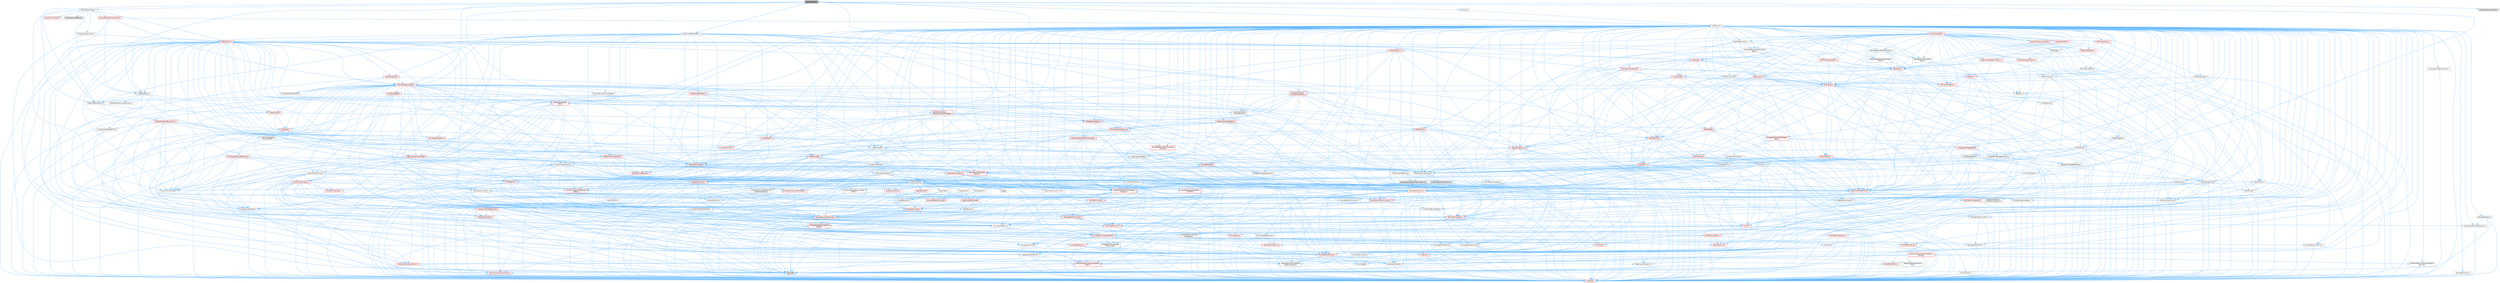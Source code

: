 digraph "EditorSettings.h"
{
 // INTERACTIVE_SVG=YES
 // LATEX_PDF_SIZE
  bgcolor="transparent";
  edge [fontname=Helvetica,fontsize=10,labelfontname=Helvetica,labelfontsize=10];
  node [fontname=Helvetica,fontsize=10,shape=box,height=0.2,width=0.4];
  Node1 [id="Node000001",label="EditorSettings.h",height=0.2,width=0.4,color="gray40", fillcolor="grey60", style="filled", fontcolor="black",tooltip=" "];
  Node1 -> Node2 [id="edge1_Node000001_Node000002",color="steelblue1",style="solid",tooltip=" "];
  Node2 [id="Node000002",label="Containers/Array.h",height=0.2,width=0.4,color="grey40", fillcolor="white", style="filled",URL="$df/dd0/Array_8h.html",tooltip=" "];
  Node2 -> Node3 [id="edge2_Node000002_Node000003",color="steelblue1",style="solid",tooltip=" "];
  Node3 [id="Node000003",label="CoreTypes.h",height=0.2,width=0.4,color="red", fillcolor="#FFF0F0", style="filled",URL="$dc/dec/CoreTypes_8h.html",tooltip=" "];
  Node2 -> Node17 [id="edge3_Node000002_Node000017",color="steelblue1",style="solid",tooltip=" "];
  Node17 [id="Node000017",label="Misc/AssertionMacros.h",height=0.2,width=0.4,color="red", fillcolor="#FFF0F0", style="filled",URL="$d0/dfa/AssertionMacros_8h.html",tooltip=" "];
  Node17 -> Node3 [id="edge4_Node000017_Node000003",color="steelblue1",style="solid",tooltip=" "];
  Node17 -> Node18 [id="edge5_Node000017_Node000018",color="steelblue1",style="solid",tooltip=" "];
  Node18 [id="Node000018",label="HAL/PlatformMisc.h",height=0.2,width=0.4,color="red", fillcolor="#FFF0F0", style="filled",URL="$d0/df5/PlatformMisc_8h.html",tooltip=" "];
  Node18 -> Node3 [id="edge6_Node000018_Node000003",color="steelblue1",style="solid",tooltip=" "];
  Node17 -> Node8 [id="edge7_Node000017_Node000008",color="steelblue1",style="solid",tooltip=" "];
  Node8 [id="Node000008",label="PreprocessorHelpers.h",height=0.2,width=0.4,color="grey40", fillcolor="white", style="filled",URL="$db/ddb/PreprocessorHelpers_8h.html",tooltip=" "];
  Node17 -> Node54 [id="edge8_Node000017_Node000054",color="steelblue1",style="solid",tooltip=" "];
  Node54 [id="Node000054",label="Templates/EnableIf.h",height=0.2,width=0.4,color="grey40", fillcolor="white", style="filled",URL="$d7/d60/EnableIf_8h.html",tooltip=" "];
  Node54 -> Node3 [id="edge9_Node000054_Node000003",color="steelblue1",style="solid",tooltip=" "];
  Node17 -> Node55 [id="edge10_Node000017_Node000055",color="steelblue1",style="solid",tooltip=" "];
  Node55 [id="Node000055",label="Templates/IsArrayOrRefOf\lTypeByPredicate.h",height=0.2,width=0.4,color="grey40", fillcolor="white", style="filled",URL="$d6/da1/IsArrayOrRefOfTypeByPredicate_8h.html",tooltip=" "];
  Node55 -> Node3 [id="edge11_Node000055_Node000003",color="steelblue1",style="solid",tooltip=" "];
  Node17 -> Node58 [id="edge12_Node000017_Node000058",color="steelblue1",style="solid",tooltip=" "];
  Node58 [id="Node000058",label="Traits/IsCharEncodingCompatible\lWith.h",height=0.2,width=0.4,color="red", fillcolor="#FFF0F0", style="filled",URL="$df/dd1/IsCharEncodingCompatibleWith_8h.html",tooltip=" "];
  Node58 -> Node7 [id="edge13_Node000058_Node000007",color="steelblue1",style="solid",tooltip=" "];
  Node7 [id="Node000007",label="type_traits",height=0.2,width=0.4,color="grey60", fillcolor="#E0E0E0", style="filled",tooltip=" "];
  Node17 -> Node60 [id="edge14_Node000017_Node000060",color="steelblue1",style="solid",tooltip=" "];
  Node60 [id="Node000060",label="Misc/VarArgs.h",height=0.2,width=0.4,color="grey40", fillcolor="white", style="filled",URL="$d5/d6f/VarArgs_8h.html",tooltip=" "];
  Node60 -> Node3 [id="edge15_Node000060_Node000003",color="steelblue1",style="solid",tooltip=" "];
  Node2 -> Node68 [id="edge16_Node000002_Node000068",color="steelblue1",style="solid",tooltip=" "];
  Node68 [id="Node000068",label="Misc/IntrusiveUnsetOptional\lState.h",height=0.2,width=0.4,color="red", fillcolor="#FFF0F0", style="filled",URL="$d2/d0a/IntrusiveUnsetOptionalState_8h.html",tooltip=" "];
  Node2 -> Node70 [id="edge17_Node000002_Node000070",color="steelblue1",style="solid",tooltip=" "];
  Node70 [id="Node000070",label="Misc/ReverseIterate.h",height=0.2,width=0.4,color="red", fillcolor="#FFF0F0", style="filled",URL="$db/de3/ReverseIterate_8h.html",tooltip=" "];
  Node2 -> Node72 [id="edge18_Node000002_Node000072",color="steelblue1",style="solid",tooltip=" "];
  Node72 [id="Node000072",label="HAL/UnrealMemory.h",height=0.2,width=0.4,color="red", fillcolor="#FFF0F0", style="filled",URL="$d9/d96/UnrealMemory_8h.html",tooltip=" "];
  Node72 -> Node3 [id="edge19_Node000072_Node000003",color="steelblue1",style="solid",tooltip=" "];
  Node72 -> Node76 [id="edge20_Node000072_Node000076",color="steelblue1",style="solid",tooltip=" "];
  Node76 [id="Node000076",label="HAL/MemoryBase.h",height=0.2,width=0.4,color="red", fillcolor="#FFF0F0", style="filled",URL="$d6/d9f/MemoryBase_8h.html",tooltip=" "];
  Node76 -> Node3 [id="edge21_Node000076_Node000003",color="steelblue1",style="solid",tooltip=" "];
  Node76 -> Node47 [id="edge22_Node000076_Node000047",color="steelblue1",style="solid",tooltip=" "];
  Node47 [id="Node000047",label="HAL/PlatformAtomics.h",height=0.2,width=0.4,color="red", fillcolor="#FFF0F0", style="filled",URL="$d3/d36/PlatformAtomics_8h.html",tooltip=" "];
  Node47 -> Node3 [id="edge23_Node000047_Node000003",color="steelblue1",style="solid",tooltip=" "];
  Node76 -> Node30 [id="edge24_Node000076_Node000030",color="steelblue1",style="solid",tooltip=" "];
  Node30 [id="Node000030",label="HAL/PlatformCrt.h",height=0.2,width=0.4,color="red", fillcolor="#FFF0F0", style="filled",URL="$d8/d75/PlatformCrt_8h.html",tooltip=" "];
  Node76 -> Node77 [id="edge25_Node000076_Node000077",color="steelblue1",style="solid",tooltip=" "];
  Node77 [id="Node000077",label="Misc/Exec.h",height=0.2,width=0.4,color="grey40", fillcolor="white", style="filled",URL="$de/ddb/Exec_8h.html",tooltip=" "];
  Node77 -> Node3 [id="edge26_Node000077_Node000003",color="steelblue1",style="solid",tooltip=" "];
  Node77 -> Node17 [id="edge27_Node000077_Node000017",color="steelblue1",style="solid",tooltip=" "];
  Node76 -> Node78 [id="edge28_Node000076_Node000078",color="steelblue1",style="solid",tooltip=" "];
  Node78 [id="Node000078",label="Misc/OutputDevice.h",height=0.2,width=0.4,color="red", fillcolor="#FFF0F0", style="filled",URL="$d7/d32/OutputDevice_8h.html",tooltip=" "];
  Node78 -> Node25 [id="edge29_Node000078_Node000025",color="steelblue1",style="solid",tooltip=" "];
  Node25 [id="Node000025",label="CoreFwd.h",height=0.2,width=0.4,color="red", fillcolor="#FFF0F0", style="filled",URL="$d1/d1e/CoreFwd_8h.html",tooltip=" "];
  Node25 -> Node3 [id="edge30_Node000025_Node000003",color="steelblue1",style="solid",tooltip=" "];
  Node25 -> Node26 [id="edge31_Node000025_Node000026",color="steelblue1",style="solid",tooltip=" "];
  Node26 [id="Node000026",label="Containers/ContainersFwd.h",height=0.2,width=0.4,color="red", fillcolor="#FFF0F0", style="filled",URL="$d4/d0a/ContainersFwd_8h.html",tooltip=" "];
  Node26 -> Node3 [id="edge32_Node000026_Node000003",color="steelblue1",style="solid",tooltip=" "];
  Node26 -> Node23 [id="edge33_Node000026_Node000023",color="steelblue1",style="solid",tooltip=" "];
  Node23 [id="Node000023",label="Traits/IsContiguousContainer.h",height=0.2,width=0.4,color="red", fillcolor="#FFF0F0", style="filled",URL="$d5/d3c/IsContiguousContainer_8h.html",tooltip=" "];
  Node23 -> Node3 [id="edge34_Node000023_Node000003",color="steelblue1",style="solid",tooltip=" "];
  Node25 -> Node28 [id="edge35_Node000025_Node000028",color="steelblue1",style="solid",tooltip=" "];
  Node28 [id="Node000028",label="UObject/UObjectHierarchy\lFwd.h",height=0.2,width=0.4,color="grey40", fillcolor="white", style="filled",URL="$d3/d13/UObjectHierarchyFwd_8h.html",tooltip=" "];
  Node78 -> Node3 [id="edge36_Node000078_Node000003",color="steelblue1",style="solid",tooltip=" "];
  Node78 -> Node79 [id="edge37_Node000078_Node000079",color="steelblue1",style="solid",tooltip=" "];
  Node79 [id="Node000079",label="Logging/LogVerbosity.h",height=0.2,width=0.4,color="grey40", fillcolor="white", style="filled",URL="$d2/d8f/LogVerbosity_8h.html",tooltip=" "];
  Node79 -> Node3 [id="edge38_Node000079_Node000003",color="steelblue1",style="solid",tooltip=" "];
  Node78 -> Node60 [id="edge39_Node000078_Node000060",color="steelblue1",style="solid",tooltip=" "];
  Node78 -> Node55 [id="edge40_Node000078_Node000055",color="steelblue1",style="solid",tooltip=" "];
  Node78 -> Node58 [id="edge41_Node000078_Node000058",color="steelblue1",style="solid",tooltip=" "];
  Node72 -> Node89 [id="edge42_Node000072_Node000089",color="steelblue1",style="solid",tooltip=" "];
  Node89 [id="Node000089",label="HAL/PlatformMemory.h",height=0.2,width=0.4,color="red", fillcolor="#FFF0F0", style="filled",URL="$de/d68/PlatformMemory_8h.html",tooltip=" "];
  Node89 -> Node3 [id="edge43_Node000089_Node000003",color="steelblue1",style="solid",tooltip=" "];
  Node72 -> Node92 [id="edge44_Node000072_Node000092",color="steelblue1",style="solid",tooltip=" "];
  Node92 [id="Node000092",label="Templates/IsPointer.h",height=0.2,width=0.4,color="grey40", fillcolor="white", style="filled",URL="$d7/d05/IsPointer_8h.html",tooltip=" "];
  Node92 -> Node3 [id="edge45_Node000092_Node000003",color="steelblue1",style="solid",tooltip=" "];
  Node2 -> Node93 [id="edge46_Node000002_Node000093",color="steelblue1",style="solid",tooltip=" "];
  Node93 [id="Node000093",label="Templates/UnrealTypeTraits.h",height=0.2,width=0.4,color="red", fillcolor="#FFF0F0", style="filled",URL="$d2/d2d/UnrealTypeTraits_8h.html",tooltip=" "];
  Node93 -> Node3 [id="edge47_Node000093_Node000003",color="steelblue1",style="solid",tooltip=" "];
  Node93 -> Node92 [id="edge48_Node000093_Node000092",color="steelblue1",style="solid",tooltip=" "];
  Node93 -> Node17 [id="edge49_Node000093_Node000017",color="steelblue1",style="solid",tooltip=" "];
  Node93 -> Node85 [id="edge50_Node000093_Node000085",color="steelblue1",style="solid",tooltip=" "];
  Node85 [id="Node000085",label="Templates/AndOrNot.h",height=0.2,width=0.4,color="grey40", fillcolor="white", style="filled",URL="$db/d0a/AndOrNot_8h.html",tooltip=" "];
  Node85 -> Node3 [id="edge51_Node000085_Node000003",color="steelblue1",style="solid",tooltip=" "];
  Node93 -> Node54 [id="edge52_Node000093_Node000054",color="steelblue1",style="solid",tooltip=" "];
  Node93 -> Node94 [id="edge53_Node000093_Node000094",color="steelblue1",style="solid",tooltip=" "];
  Node94 [id="Node000094",label="Templates/IsArithmetic.h",height=0.2,width=0.4,color="grey40", fillcolor="white", style="filled",URL="$d2/d5d/IsArithmetic_8h.html",tooltip=" "];
  Node94 -> Node3 [id="edge54_Node000094_Node000003",color="steelblue1",style="solid",tooltip=" "];
  Node93 -> Node96 [id="edge55_Node000093_Node000096",color="steelblue1",style="solid",tooltip=" "];
  Node96 [id="Node000096",label="Templates/IsPODType.h",height=0.2,width=0.4,color="grey40", fillcolor="white", style="filled",URL="$d7/db1/IsPODType_8h.html",tooltip=" "];
  Node96 -> Node3 [id="edge56_Node000096_Node000003",color="steelblue1",style="solid",tooltip=" "];
  Node93 -> Node97 [id="edge57_Node000093_Node000097",color="steelblue1",style="solid",tooltip=" "];
  Node97 [id="Node000097",label="Templates/IsUECoreType.h",height=0.2,width=0.4,color="grey40", fillcolor="white", style="filled",URL="$d1/db8/IsUECoreType_8h.html",tooltip=" "];
  Node97 -> Node3 [id="edge58_Node000097_Node000003",color="steelblue1",style="solid",tooltip=" "];
  Node97 -> Node7 [id="edge59_Node000097_Node000007",color="steelblue1",style="solid",tooltip=" "];
  Node93 -> Node86 [id="edge60_Node000093_Node000086",color="steelblue1",style="solid",tooltip=" "];
  Node86 [id="Node000086",label="Templates/IsTriviallyCopy\lConstructible.h",height=0.2,width=0.4,color="grey40", fillcolor="white", style="filled",URL="$d3/d78/IsTriviallyCopyConstructible_8h.html",tooltip=" "];
  Node86 -> Node3 [id="edge61_Node000086_Node000003",color="steelblue1",style="solid",tooltip=" "];
  Node86 -> Node7 [id="edge62_Node000086_Node000007",color="steelblue1",style="solid",tooltip=" "];
  Node2 -> Node98 [id="edge63_Node000002_Node000098",color="steelblue1",style="solid",tooltip=" "];
  Node98 [id="Node000098",label="Templates/UnrealTemplate.h",height=0.2,width=0.4,color="red", fillcolor="#FFF0F0", style="filled",URL="$d4/d24/UnrealTemplate_8h.html",tooltip=" "];
  Node98 -> Node3 [id="edge64_Node000098_Node000003",color="steelblue1",style="solid",tooltip=" "];
  Node98 -> Node92 [id="edge65_Node000098_Node000092",color="steelblue1",style="solid",tooltip=" "];
  Node98 -> Node72 [id="edge66_Node000098_Node000072",color="steelblue1",style="solid",tooltip=" "];
  Node98 -> Node93 [id="edge67_Node000098_Node000093",color="steelblue1",style="solid",tooltip=" "];
  Node98 -> Node101 [id="edge68_Node000098_Node000101",color="steelblue1",style="solid",tooltip=" "];
  Node101 [id="Node000101",label="Templates/RemoveReference.h",height=0.2,width=0.4,color="grey40", fillcolor="white", style="filled",URL="$da/dbe/RemoveReference_8h.html",tooltip=" "];
  Node101 -> Node3 [id="edge69_Node000101_Node000003",color="steelblue1",style="solid",tooltip=" "];
  Node98 -> Node62 [id="edge70_Node000098_Node000062",color="steelblue1",style="solid",tooltip=" "];
  Node62 [id="Node000062",label="Templates/Requires.h",height=0.2,width=0.4,color="grey40", fillcolor="white", style="filled",URL="$dc/d96/Requires_8h.html",tooltip=" "];
  Node62 -> Node54 [id="edge71_Node000062_Node000054",color="steelblue1",style="solid",tooltip=" "];
  Node62 -> Node7 [id="edge72_Node000062_Node000007",color="steelblue1",style="solid",tooltip=" "];
  Node98 -> Node102 [id="edge73_Node000098_Node000102",color="steelblue1",style="solid",tooltip=" "];
  Node102 [id="Node000102",label="Templates/TypeCompatible\lBytes.h",height=0.2,width=0.4,color="red", fillcolor="#FFF0F0", style="filled",URL="$df/d0a/TypeCompatibleBytes_8h.html",tooltip=" "];
  Node102 -> Node3 [id="edge74_Node000102_Node000003",color="steelblue1",style="solid",tooltip=" "];
  Node102 -> Node7 [id="edge75_Node000102_Node000007",color="steelblue1",style="solid",tooltip=" "];
  Node98 -> Node23 [id="edge76_Node000098_Node000023",color="steelblue1",style="solid",tooltip=" "];
  Node98 -> Node7 [id="edge77_Node000098_Node000007",color="steelblue1",style="solid",tooltip=" "];
  Node2 -> Node104 [id="edge78_Node000002_Node000104",color="steelblue1",style="solid",tooltip=" "];
  Node104 [id="Node000104",label="Containers/AllowShrinking.h",height=0.2,width=0.4,color="grey40", fillcolor="white", style="filled",URL="$d7/d1a/AllowShrinking_8h.html",tooltip=" "];
  Node104 -> Node3 [id="edge79_Node000104_Node000003",color="steelblue1",style="solid",tooltip=" "];
  Node2 -> Node105 [id="edge80_Node000002_Node000105",color="steelblue1",style="solid",tooltip=" "];
  Node105 [id="Node000105",label="Containers/ContainerAllocation\lPolicies.h",height=0.2,width=0.4,color="red", fillcolor="#FFF0F0", style="filled",URL="$d7/dff/ContainerAllocationPolicies_8h.html",tooltip=" "];
  Node105 -> Node3 [id="edge81_Node000105_Node000003",color="steelblue1",style="solid",tooltip=" "];
  Node105 -> Node105 [id="edge82_Node000105_Node000105",color="steelblue1",style="solid",tooltip=" "];
  Node105 -> Node107 [id="edge83_Node000105_Node000107",color="steelblue1",style="solid",tooltip=" "];
  Node107 [id="Node000107",label="HAL/PlatformMath.h",height=0.2,width=0.4,color="red", fillcolor="#FFF0F0", style="filled",URL="$dc/d53/PlatformMath_8h.html",tooltip=" "];
  Node107 -> Node3 [id="edge84_Node000107_Node000003",color="steelblue1",style="solid",tooltip=" "];
  Node105 -> Node72 [id="edge85_Node000105_Node000072",color="steelblue1",style="solid",tooltip=" "];
  Node105 -> Node40 [id="edge86_Node000105_Node000040",color="steelblue1",style="solid",tooltip=" "];
  Node40 [id="Node000040",label="Math/NumericLimits.h",height=0.2,width=0.4,color="grey40", fillcolor="white", style="filled",URL="$df/d1b/NumericLimits_8h.html",tooltip=" "];
  Node40 -> Node3 [id="edge87_Node000040_Node000003",color="steelblue1",style="solid",tooltip=" "];
  Node105 -> Node17 [id="edge88_Node000105_Node000017",color="steelblue1",style="solid",tooltip=" "];
  Node105 -> Node116 [id="edge89_Node000105_Node000116",color="steelblue1",style="solid",tooltip=" "];
  Node116 [id="Node000116",label="Templates/MemoryOps.h",height=0.2,width=0.4,color="red", fillcolor="#FFF0F0", style="filled",URL="$db/dea/MemoryOps_8h.html",tooltip=" "];
  Node116 -> Node3 [id="edge90_Node000116_Node000003",color="steelblue1",style="solid",tooltip=" "];
  Node116 -> Node72 [id="edge91_Node000116_Node000072",color="steelblue1",style="solid",tooltip=" "];
  Node116 -> Node87 [id="edge92_Node000116_Node000087",color="steelblue1",style="solid",tooltip=" "];
  Node87 [id="Node000087",label="Templates/IsTriviallyCopy\lAssignable.h",height=0.2,width=0.4,color="grey40", fillcolor="white", style="filled",URL="$d2/df2/IsTriviallyCopyAssignable_8h.html",tooltip=" "];
  Node87 -> Node3 [id="edge93_Node000087_Node000003",color="steelblue1",style="solid",tooltip=" "];
  Node87 -> Node7 [id="edge94_Node000087_Node000007",color="steelblue1",style="solid",tooltip=" "];
  Node116 -> Node86 [id="edge95_Node000116_Node000086",color="steelblue1",style="solid",tooltip=" "];
  Node116 -> Node62 [id="edge96_Node000116_Node000062",color="steelblue1",style="solid",tooltip=" "];
  Node116 -> Node93 [id="edge97_Node000116_Node000093",color="steelblue1",style="solid",tooltip=" "];
  Node116 -> Node7 [id="edge98_Node000116_Node000007",color="steelblue1",style="solid",tooltip=" "];
  Node105 -> Node102 [id="edge99_Node000105_Node000102",color="steelblue1",style="solid",tooltip=" "];
  Node105 -> Node7 [id="edge100_Node000105_Node000007",color="steelblue1",style="solid",tooltip=" "];
  Node2 -> Node117 [id="edge101_Node000002_Node000117",color="steelblue1",style="solid",tooltip=" "];
  Node117 [id="Node000117",label="Containers/ContainerElement\lTypeCompatibility.h",height=0.2,width=0.4,color="grey40", fillcolor="white", style="filled",URL="$df/ddf/ContainerElementTypeCompatibility_8h.html",tooltip=" "];
  Node117 -> Node3 [id="edge102_Node000117_Node000003",color="steelblue1",style="solid",tooltip=" "];
  Node117 -> Node93 [id="edge103_Node000117_Node000093",color="steelblue1",style="solid",tooltip=" "];
  Node2 -> Node118 [id="edge104_Node000002_Node000118",color="steelblue1",style="solid",tooltip=" "];
  Node118 [id="Node000118",label="Serialization/Archive.h",height=0.2,width=0.4,color="red", fillcolor="#FFF0F0", style="filled",URL="$d7/d3b/Archive_8h.html",tooltip=" "];
  Node118 -> Node25 [id="edge105_Node000118_Node000025",color="steelblue1",style="solid",tooltip=" "];
  Node118 -> Node3 [id="edge106_Node000118_Node000003",color="steelblue1",style="solid",tooltip=" "];
  Node118 -> Node119 [id="edge107_Node000118_Node000119",color="steelblue1",style="solid",tooltip=" "];
  Node119 [id="Node000119",label="HAL/PlatformProperties.h",height=0.2,width=0.4,color="red", fillcolor="#FFF0F0", style="filled",URL="$d9/db0/PlatformProperties_8h.html",tooltip=" "];
  Node119 -> Node3 [id="edge108_Node000119_Node000003",color="steelblue1",style="solid",tooltip=" "];
  Node118 -> Node122 [id="edge109_Node000118_Node000122",color="steelblue1",style="solid",tooltip=" "];
  Node122 [id="Node000122",label="Internationalization\l/TextNamespaceFwd.h",height=0.2,width=0.4,color="grey40", fillcolor="white", style="filled",URL="$d8/d97/TextNamespaceFwd_8h.html",tooltip=" "];
  Node122 -> Node3 [id="edge110_Node000122_Node000003",color="steelblue1",style="solid",tooltip=" "];
  Node118 -> Node17 [id="edge111_Node000118_Node000017",color="steelblue1",style="solid",tooltip=" "];
  Node118 -> Node123 [id="edge112_Node000118_Node000123",color="steelblue1",style="solid",tooltip=" "];
  Node123 [id="Node000123",label="Misc/EngineVersionBase.h",height=0.2,width=0.4,color="grey40", fillcolor="white", style="filled",URL="$d5/d2b/EngineVersionBase_8h.html",tooltip=" "];
  Node123 -> Node3 [id="edge113_Node000123_Node000003",color="steelblue1",style="solid",tooltip=" "];
  Node118 -> Node60 [id="edge114_Node000118_Node000060",color="steelblue1",style="solid",tooltip=" "];
  Node118 -> Node54 [id="edge115_Node000118_Node000054",color="steelblue1",style="solid",tooltip=" "];
  Node118 -> Node55 [id="edge116_Node000118_Node000055",color="steelblue1",style="solid",tooltip=" "];
  Node118 -> Node126 [id="edge117_Node000118_Node000126",color="steelblue1",style="solid",tooltip=" "];
  Node126 [id="Node000126",label="Templates/IsEnumClass.h",height=0.2,width=0.4,color="grey40", fillcolor="white", style="filled",URL="$d7/d15/IsEnumClass_8h.html",tooltip=" "];
  Node126 -> Node3 [id="edge118_Node000126_Node000003",color="steelblue1",style="solid",tooltip=" "];
  Node126 -> Node85 [id="edge119_Node000126_Node000085",color="steelblue1",style="solid",tooltip=" "];
  Node118 -> Node98 [id="edge120_Node000118_Node000098",color="steelblue1",style="solid",tooltip=" "];
  Node118 -> Node58 [id="edge121_Node000118_Node000058",color="steelblue1",style="solid",tooltip=" "];
  Node118 -> Node127 [id="edge122_Node000118_Node000127",color="steelblue1",style="solid",tooltip=" "];
  Node127 [id="Node000127",label="UObject/ObjectVersion.h",height=0.2,width=0.4,color="grey40", fillcolor="white", style="filled",URL="$da/d63/ObjectVersion_8h.html",tooltip=" "];
  Node127 -> Node3 [id="edge123_Node000127_Node000003",color="steelblue1",style="solid",tooltip=" "];
  Node2 -> Node128 [id="edge124_Node000002_Node000128",color="steelblue1",style="solid",tooltip=" "];
  Node128 [id="Node000128",label="Serialization/MemoryImage\lWriter.h",height=0.2,width=0.4,color="grey40", fillcolor="white", style="filled",URL="$d0/d08/MemoryImageWriter_8h.html",tooltip=" "];
  Node128 -> Node3 [id="edge125_Node000128_Node000003",color="steelblue1",style="solid",tooltip=" "];
  Node128 -> Node129 [id="edge126_Node000128_Node000129",color="steelblue1",style="solid",tooltip=" "];
  Node129 [id="Node000129",label="Serialization/MemoryLayout.h",height=0.2,width=0.4,color="red", fillcolor="#FFF0F0", style="filled",URL="$d7/d66/MemoryLayout_8h.html",tooltip=" "];
  Node129 -> Node132 [id="edge127_Node000129_Node000132",color="steelblue1",style="solid",tooltip=" "];
  Node132 [id="Node000132",label="Containers/EnumAsByte.h",height=0.2,width=0.4,color="grey40", fillcolor="white", style="filled",URL="$d6/d9a/EnumAsByte_8h.html",tooltip=" "];
  Node132 -> Node3 [id="edge128_Node000132_Node000003",color="steelblue1",style="solid",tooltip=" "];
  Node132 -> Node96 [id="edge129_Node000132_Node000096",color="steelblue1",style="solid",tooltip=" "];
  Node132 -> Node133 [id="edge130_Node000132_Node000133",color="steelblue1",style="solid",tooltip=" "];
  Node133 [id="Node000133",label="Templates/TypeHash.h",height=0.2,width=0.4,color="red", fillcolor="#FFF0F0", style="filled",URL="$d1/d62/TypeHash_8h.html",tooltip=" "];
  Node133 -> Node3 [id="edge131_Node000133_Node000003",color="steelblue1",style="solid",tooltip=" "];
  Node133 -> Node62 [id="edge132_Node000133_Node000062",color="steelblue1",style="solid",tooltip=" "];
  Node133 -> Node134 [id="edge133_Node000133_Node000134",color="steelblue1",style="solid",tooltip=" "];
  Node134 [id="Node000134",label="Misc/Crc.h",height=0.2,width=0.4,color="red", fillcolor="#FFF0F0", style="filled",URL="$d4/dd2/Crc_8h.html",tooltip=" "];
  Node134 -> Node3 [id="edge134_Node000134_Node000003",color="steelblue1",style="solid",tooltip=" "];
  Node134 -> Node74 [id="edge135_Node000134_Node000074",color="steelblue1",style="solid",tooltip=" "];
  Node74 [id="Node000074",label="HAL/PlatformString.h",height=0.2,width=0.4,color="red", fillcolor="#FFF0F0", style="filled",URL="$db/db5/PlatformString_8h.html",tooltip=" "];
  Node74 -> Node3 [id="edge136_Node000074_Node000003",color="steelblue1",style="solid",tooltip=" "];
  Node134 -> Node17 [id="edge137_Node000134_Node000017",color="steelblue1",style="solid",tooltip=" "];
  Node134 -> Node135 [id="edge138_Node000134_Node000135",color="steelblue1",style="solid",tooltip=" "];
  Node135 [id="Node000135",label="Misc/CString.h",height=0.2,width=0.4,color="red", fillcolor="#FFF0F0", style="filled",URL="$d2/d49/CString_8h.html",tooltip=" "];
  Node135 -> Node3 [id="edge139_Node000135_Node000003",color="steelblue1",style="solid",tooltip=" "];
  Node135 -> Node30 [id="edge140_Node000135_Node000030",color="steelblue1",style="solid",tooltip=" "];
  Node135 -> Node74 [id="edge141_Node000135_Node000074",color="steelblue1",style="solid",tooltip=" "];
  Node135 -> Node17 [id="edge142_Node000135_Node000017",color="steelblue1",style="solid",tooltip=" "];
  Node135 -> Node136 [id="edge143_Node000135_Node000136",color="steelblue1",style="solid",tooltip=" "];
  Node136 [id="Node000136",label="Misc/Char.h",height=0.2,width=0.4,color="red", fillcolor="#FFF0F0", style="filled",URL="$d0/d58/Char_8h.html",tooltip=" "];
  Node136 -> Node3 [id="edge144_Node000136_Node000003",color="steelblue1",style="solid",tooltip=" "];
  Node136 -> Node7 [id="edge145_Node000136_Node000007",color="steelblue1",style="solid",tooltip=" "];
  Node135 -> Node60 [id="edge146_Node000135_Node000060",color="steelblue1",style="solid",tooltip=" "];
  Node135 -> Node55 [id="edge147_Node000135_Node000055",color="steelblue1",style="solid",tooltip=" "];
  Node135 -> Node58 [id="edge148_Node000135_Node000058",color="steelblue1",style="solid",tooltip=" "];
  Node134 -> Node136 [id="edge149_Node000134_Node000136",color="steelblue1",style="solid",tooltip=" "];
  Node134 -> Node93 [id="edge150_Node000134_Node000093",color="steelblue1",style="solid",tooltip=" "];
  Node133 -> Node7 [id="edge151_Node000133_Node000007",color="steelblue1",style="solid",tooltip=" "];
  Node129 -> Node20 [id="edge152_Node000129_Node000020",color="steelblue1",style="solid",tooltip=" "];
  Node20 [id="Node000020",label="Containers/StringFwd.h",height=0.2,width=0.4,color="grey40", fillcolor="white", style="filled",URL="$df/d37/StringFwd_8h.html",tooltip=" "];
  Node20 -> Node3 [id="edge153_Node000020_Node000003",color="steelblue1",style="solid",tooltip=" "];
  Node20 -> Node21 [id="edge154_Node000020_Node000021",color="steelblue1",style="solid",tooltip=" "];
  Node21 [id="Node000021",label="Traits/ElementType.h",height=0.2,width=0.4,color="red", fillcolor="#FFF0F0", style="filled",URL="$d5/d4f/ElementType_8h.html",tooltip=" "];
  Node21 -> Node7 [id="edge155_Node000021_Node000007",color="steelblue1",style="solid",tooltip=" "];
  Node20 -> Node23 [id="edge156_Node000020_Node000023",color="steelblue1",style="solid",tooltip=" "];
  Node129 -> Node72 [id="edge157_Node000129_Node000072",color="steelblue1",style="solid",tooltip=" "];
  Node129 -> Node54 [id="edge158_Node000129_Node000054",color="steelblue1",style="solid",tooltip=" "];
  Node129 -> Node98 [id="edge159_Node000129_Node000098",color="steelblue1",style="solid",tooltip=" "];
  Node2 -> Node142 [id="edge160_Node000002_Node000142",color="steelblue1",style="solid",tooltip=" "];
  Node142 [id="Node000142",label="Algo/Heapify.h",height=0.2,width=0.4,color="grey40", fillcolor="white", style="filled",URL="$d0/d2a/Heapify_8h.html",tooltip=" "];
  Node142 -> Node143 [id="edge161_Node000142_Node000143",color="steelblue1",style="solid",tooltip=" "];
  Node143 [id="Node000143",label="Algo/Impl/BinaryHeap.h",height=0.2,width=0.4,color="red", fillcolor="#FFF0F0", style="filled",URL="$d7/da3/Algo_2Impl_2BinaryHeap_8h.html",tooltip=" "];
  Node143 -> Node144 [id="edge162_Node000143_Node000144",color="steelblue1",style="solid",tooltip=" "];
  Node144 [id="Node000144",label="Templates/Invoke.h",height=0.2,width=0.4,color="red", fillcolor="#FFF0F0", style="filled",URL="$d7/deb/Invoke_8h.html",tooltip=" "];
  Node144 -> Node3 [id="edge163_Node000144_Node000003",color="steelblue1",style="solid",tooltip=" "];
  Node144 -> Node98 [id="edge164_Node000144_Node000098",color="steelblue1",style="solid",tooltip=" "];
  Node144 -> Node7 [id="edge165_Node000144_Node000007",color="steelblue1",style="solid",tooltip=" "];
  Node143 -> Node7 [id="edge166_Node000143_Node000007",color="steelblue1",style="solid",tooltip=" "];
  Node142 -> Node148 [id="edge167_Node000142_Node000148",color="steelblue1",style="solid",tooltip=" "];
  Node148 [id="Node000148",label="Templates/IdentityFunctor.h",height=0.2,width=0.4,color="red", fillcolor="#FFF0F0", style="filled",URL="$d7/d2e/IdentityFunctor_8h.html",tooltip=" "];
  Node142 -> Node144 [id="edge168_Node000142_Node000144",color="steelblue1",style="solid",tooltip=" "];
  Node142 -> Node149 [id="edge169_Node000142_Node000149",color="steelblue1",style="solid",tooltip=" "];
  Node149 [id="Node000149",label="Templates/Less.h",height=0.2,width=0.4,color="grey40", fillcolor="white", style="filled",URL="$de/dc8/Less_8h.html",tooltip=" "];
  Node149 -> Node3 [id="edge170_Node000149_Node000003",color="steelblue1",style="solid",tooltip=" "];
  Node149 -> Node98 [id="edge171_Node000149_Node000098",color="steelblue1",style="solid",tooltip=" "];
  Node142 -> Node98 [id="edge172_Node000142_Node000098",color="steelblue1",style="solid",tooltip=" "];
  Node2 -> Node150 [id="edge173_Node000002_Node000150",color="steelblue1",style="solid",tooltip=" "];
  Node150 [id="Node000150",label="Algo/HeapSort.h",height=0.2,width=0.4,color="grey40", fillcolor="white", style="filled",URL="$d3/d92/HeapSort_8h.html",tooltip=" "];
  Node150 -> Node143 [id="edge174_Node000150_Node000143",color="steelblue1",style="solid",tooltip=" "];
  Node150 -> Node148 [id="edge175_Node000150_Node000148",color="steelblue1",style="solid",tooltip=" "];
  Node150 -> Node149 [id="edge176_Node000150_Node000149",color="steelblue1",style="solid",tooltip=" "];
  Node150 -> Node98 [id="edge177_Node000150_Node000098",color="steelblue1",style="solid",tooltip=" "];
  Node2 -> Node151 [id="edge178_Node000002_Node000151",color="steelblue1",style="solid",tooltip=" "];
  Node151 [id="Node000151",label="Algo/IsHeap.h",height=0.2,width=0.4,color="grey40", fillcolor="white", style="filled",URL="$de/d32/IsHeap_8h.html",tooltip=" "];
  Node151 -> Node143 [id="edge179_Node000151_Node000143",color="steelblue1",style="solid",tooltip=" "];
  Node151 -> Node148 [id="edge180_Node000151_Node000148",color="steelblue1",style="solid",tooltip=" "];
  Node151 -> Node144 [id="edge181_Node000151_Node000144",color="steelblue1",style="solid",tooltip=" "];
  Node151 -> Node149 [id="edge182_Node000151_Node000149",color="steelblue1",style="solid",tooltip=" "];
  Node151 -> Node98 [id="edge183_Node000151_Node000098",color="steelblue1",style="solid",tooltip=" "];
  Node2 -> Node143 [id="edge184_Node000002_Node000143",color="steelblue1",style="solid",tooltip=" "];
  Node2 -> Node152 [id="edge185_Node000002_Node000152",color="steelblue1",style="solid",tooltip=" "];
  Node152 [id="Node000152",label="Algo/StableSort.h",height=0.2,width=0.4,color="red", fillcolor="#FFF0F0", style="filled",URL="$d7/d3c/StableSort_8h.html",tooltip=" "];
  Node152 -> Node148 [id="edge186_Node000152_Node000148",color="steelblue1",style="solid",tooltip=" "];
  Node152 -> Node144 [id="edge187_Node000152_Node000144",color="steelblue1",style="solid",tooltip=" "];
  Node152 -> Node149 [id="edge188_Node000152_Node000149",color="steelblue1",style="solid",tooltip=" "];
  Node152 -> Node98 [id="edge189_Node000152_Node000098",color="steelblue1",style="solid",tooltip=" "];
  Node2 -> Node155 [id="edge190_Node000002_Node000155",color="steelblue1",style="solid",tooltip=" "];
  Node155 [id="Node000155",label="Concepts/GetTypeHashable.h",height=0.2,width=0.4,color="grey40", fillcolor="white", style="filled",URL="$d3/da2/GetTypeHashable_8h.html",tooltip=" "];
  Node155 -> Node3 [id="edge191_Node000155_Node000003",color="steelblue1",style="solid",tooltip=" "];
  Node155 -> Node133 [id="edge192_Node000155_Node000133",color="steelblue1",style="solid",tooltip=" "];
  Node2 -> Node148 [id="edge193_Node000002_Node000148",color="steelblue1",style="solid",tooltip=" "];
  Node2 -> Node144 [id="edge194_Node000002_Node000144",color="steelblue1",style="solid",tooltip=" "];
  Node2 -> Node149 [id="edge195_Node000002_Node000149",color="steelblue1",style="solid",tooltip=" "];
  Node2 -> Node156 [id="edge196_Node000002_Node000156",color="steelblue1",style="solid",tooltip=" "];
  Node156 [id="Node000156",label="Templates/LosesQualifiers\lFromTo.h",height=0.2,width=0.4,color="red", fillcolor="#FFF0F0", style="filled",URL="$d2/db3/LosesQualifiersFromTo_8h.html",tooltip=" "];
  Node156 -> Node7 [id="edge197_Node000156_Node000007",color="steelblue1",style="solid",tooltip=" "];
  Node2 -> Node62 [id="edge198_Node000002_Node000062",color="steelblue1",style="solid",tooltip=" "];
  Node2 -> Node157 [id="edge199_Node000002_Node000157",color="steelblue1",style="solid",tooltip=" "];
  Node157 [id="Node000157",label="Templates/Sorting.h",height=0.2,width=0.4,color="red", fillcolor="#FFF0F0", style="filled",URL="$d3/d9e/Sorting_8h.html",tooltip=" "];
  Node157 -> Node3 [id="edge200_Node000157_Node000003",color="steelblue1",style="solid",tooltip=" "];
  Node157 -> Node107 [id="edge201_Node000157_Node000107",color="steelblue1",style="solid",tooltip=" "];
  Node157 -> Node149 [id="edge202_Node000157_Node000149",color="steelblue1",style="solid",tooltip=" "];
  Node2 -> Node161 [id="edge203_Node000002_Node000161",color="steelblue1",style="solid",tooltip=" "];
  Node161 [id="Node000161",label="Templates/AlignmentTemplates.h",height=0.2,width=0.4,color="red", fillcolor="#FFF0F0", style="filled",URL="$dd/d32/AlignmentTemplates_8h.html",tooltip=" "];
  Node161 -> Node3 [id="edge204_Node000161_Node000003",color="steelblue1",style="solid",tooltip=" "];
  Node161 -> Node92 [id="edge205_Node000161_Node000092",color="steelblue1",style="solid",tooltip=" "];
  Node2 -> Node21 [id="edge206_Node000002_Node000021",color="steelblue1",style="solid",tooltip=" "];
  Node2 -> Node113 [id="edge207_Node000002_Node000113",color="steelblue1",style="solid",tooltip=" "];
  Node113 [id="Node000113",label="limits",height=0.2,width=0.4,color="grey60", fillcolor="#E0E0E0", style="filled",tooltip=" "];
  Node2 -> Node7 [id="edge208_Node000002_Node000007",color="steelblue1",style="solid",tooltip=" "];
  Node1 -> Node162 [id="edge209_Node000001_Node000162",color="steelblue1",style="solid",tooltip=" "];
  Node162 [id="Node000162",label="Containers/UnrealString.h",height=0.2,width=0.4,color="grey40", fillcolor="white", style="filled",URL="$d5/dba/UnrealString_8h.html",tooltip=" "];
  Node162 -> Node163 [id="edge210_Node000162_Node000163",color="steelblue1",style="solid",tooltip=" "];
  Node163 [id="Node000163",label="Containers/UnrealStringIncludes.h.inl",height=0.2,width=0.4,color="grey60", fillcolor="#E0E0E0", style="filled",tooltip=" "];
  Node162 -> Node164 [id="edge211_Node000162_Node000164",color="steelblue1",style="solid",tooltip=" "];
  Node164 [id="Node000164",label="Containers/UnrealString.h.inl",height=0.2,width=0.4,color="grey60", fillcolor="#E0E0E0", style="filled",tooltip=" "];
  Node162 -> Node165 [id="edge212_Node000162_Node000165",color="steelblue1",style="solid",tooltip=" "];
  Node165 [id="Node000165",label="Misc/StringFormatArg.h",height=0.2,width=0.4,color="grey40", fillcolor="white", style="filled",URL="$d2/d16/StringFormatArg_8h.html",tooltip=" "];
  Node165 -> Node26 [id="edge213_Node000165_Node000026",color="steelblue1",style="solid",tooltip=" "];
  Node1 -> Node166 [id="edge214_Node000001_Node000166",color="steelblue1",style="solid",tooltip=" "];
  Node166 [id="Node000166",label="CoreMinimal.h",height=0.2,width=0.4,color="grey40", fillcolor="white", style="filled",URL="$d7/d67/CoreMinimal_8h.html",tooltip=" "];
  Node166 -> Node3 [id="edge215_Node000166_Node000003",color="steelblue1",style="solid",tooltip=" "];
  Node166 -> Node25 [id="edge216_Node000166_Node000025",color="steelblue1",style="solid",tooltip=" "];
  Node166 -> Node28 [id="edge217_Node000166_Node000028",color="steelblue1",style="solid",tooltip=" "];
  Node166 -> Node26 [id="edge218_Node000166_Node000026",color="steelblue1",style="solid",tooltip=" "];
  Node166 -> Node60 [id="edge219_Node000166_Node000060",color="steelblue1",style="solid",tooltip=" "];
  Node166 -> Node79 [id="edge220_Node000166_Node000079",color="steelblue1",style="solid",tooltip=" "];
  Node166 -> Node78 [id="edge221_Node000166_Node000078",color="steelblue1",style="solid",tooltip=" "];
  Node166 -> Node30 [id="edge222_Node000166_Node000030",color="steelblue1",style="solid",tooltip=" "];
  Node166 -> Node18 [id="edge223_Node000166_Node000018",color="steelblue1",style="solid",tooltip=" "];
  Node166 -> Node17 [id="edge224_Node000166_Node000017",color="steelblue1",style="solid",tooltip=" "];
  Node166 -> Node92 [id="edge225_Node000166_Node000092",color="steelblue1",style="solid",tooltip=" "];
  Node166 -> Node89 [id="edge226_Node000166_Node000089",color="steelblue1",style="solid",tooltip=" "];
  Node166 -> Node47 [id="edge227_Node000166_Node000047",color="steelblue1",style="solid",tooltip=" "];
  Node166 -> Node77 [id="edge228_Node000166_Node000077",color="steelblue1",style="solid",tooltip=" "];
  Node166 -> Node76 [id="edge229_Node000166_Node000076",color="steelblue1",style="solid",tooltip=" "];
  Node166 -> Node72 [id="edge230_Node000166_Node000072",color="steelblue1",style="solid",tooltip=" "];
  Node166 -> Node94 [id="edge231_Node000166_Node000094",color="steelblue1",style="solid",tooltip=" "];
  Node166 -> Node85 [id="edge232_Node000166_Node000085",color="steelblue1",style="solid",tooltip=" "];
  Node166 -> Node96 [id="edge233_Node000166_Node000096",color="steelblue1",style="solid",tooltip=" "];
  Node166 -> Node97 [id="edge234_Node000166_Node000097",color="steelblue1",style="solid",tooltip=" "];
  Node166 -> Node86 [id="edge235_Node000166_Node000086",color="steelblue1",style="solid",tooltip=" "];
  Node166 -> Node93 [id="edge236_Node000166_Node000093",color="steelblue1",style="solid",tooltip=" "];
  Node166 -> Node54 [id="edge237_Node000166_Node000054",color="steelblue1",style="solid",tooltip=" "];
  Node166 -> Node101 [id="edge238_Node000166_Node000101",color="steelblue1",style="solid",tooltip=" "];
  Node166 -> Node167 [id="edge239_Node000166_Node000167",color="steelblue1",style="solid",tooltip=" "];
  Node167 [id="Node000167",label="Templates/IntegralConstant.h",height=0.2,width=0.4,color="grey40", fillcolor="white", style="filled",URL="$db/d1b/IntegralConstant_8h.html",tooltip=" "];
  Node167 -> Node3 [id="edge240_Node000167_Node000003",color="steelblue1",style="solid",tooltip=" "];
  Node166 -> Node168 [id="edge241_Node000166_Node000168",color="steelblue1",style="solid",tooltip=" "];
  Node168 [id="Node000168",label="Templates/IsClass.h",height=0.2,width=0.4,color="grey40", fillcolor="white", style="filled",URL="$db/dcb/IsClass_8h.html",tooltip=" "];
  Node168 -> Node3 [id="edge242_Node000168_Node000003",color="steelblue1",style="solid",tooltip=" "];
  Node166 -> Node102 [id="edge243_Node000166_Node000102",color="steelblue1",style="solid",tooltip=" "];
  Node166 -> Node23 [id="edge244_Node000166_Node000023",color="steelblue1",style="solid",tooltip=" "];
  Node166 -> Node98 [id="edge245_Node000166_Node000098",color="steelblue1",style="solid",tooltip=" "];
  Node166 -> Node40 [id="edge246_Node000166_Node000040",color="steelblue1",style="solid",tooltip=" "];
  Node166 -> Node107 [id="edge247_Node000166_Node000107",color="steelblue1",style="solid",tooltip=" "];
  Node166 -> Node87 [id="edge248_Node000166_Node000087",color="steelblue1",style="solid",tooltip=" "];
  Node166 -> Node116 [id="edge249_Node000166_Node000116",color="steelblue1",style="solid",tooltip=" "];
  Node166 -> Node105 [id="edge250_Node000166_Node000105",color="steelblue1",style="solid",tooltip=" "];
  Node166 -> Node126 [id="edge251_Node000166_Node000126",color="steelblue1",style="solid",tooltip=" "];
  Node166 -> Node119 [id="edge252_Node000166_Node000119",color="steelblue1",style="solid",tooltip=" "];
  Node166 -> Node123 [id="edge253_Node000166_Node000123",color="steelblue1",style="solid",tooltip=" "];
  Node166 -> Node122 [id="edge254_Node000166_Node000122",color="steelblue1",style="solid",tooltip=" "];
  Node166 -> Node118 [id="edge255_Node000166_Node000118",color="steelblue1",style="solid",tooltip=" "];
  Node166 -> Node149 [id="edge256_Node000166_Node000149",color="steelblue1",style="solid",tooltip=" "];
  Node166 -> Node157 [id="edge257_Node000166_Node000157",color="steelblue1",style="solid",tooltip=" "];
  Node166 -> Node136 [id="edge258_Node000166_Node000136",color="steelblue1",style="solid",tooltip=" "];
  Node166 -> Node169 [id="edge259_Node000166_Node000169",color="steelblue1",style="solid",tooltip=" "];
  Node169 [id="Node000169",label="GenericPlatform/GenericPlatform\lStricmp.h",height=0.2,width=0.4,color="grey40", fillcolor="white", style="filled",URL="$d2/d86/GenericPlatformStricmp_8h.html",tooltip=" "];
  Node169 -> Node3 [id="edge260_Node000169_Node000003",color="steelblue1",style="solid",tooltip=" "];
  Node166 -> Node170 [id="edge261_Node000166_Node000170",color="steelblue1",style="solid",tooltip=" "];
  Node170 [id="Node000170",label="GenericPlatform/GenericPlatform\lString.h",height=0.2,width=0.4,color="red", fillcolor="#FFF0F0", style="filled",URL="$dd/d20/GenericPlatformString_8h.html",tooltip=" "];
  Node170 -> Node3 [id="edge262_Node000170_Node000003",color="steelblue1",style="solid",tooltip=" "];
  Node170 -> Node169 [id="edge263_Node000170_Node000169",color="steelblue1",style="solid",tooltip=" "];
  Node170 -> Node54 [id="edge264_Node000170_Node000054",color="steelblue1",style="solid",tooltip=" "];
  Node170 -> Node58 [id="edge265_Node000170_Node000058",color="steelblue1",style="solid",tooltip=" "];
  Node170 -> Node7 [id="edge266_Node000170_Node000007",color="steelblue1",style="solid",tooltip=" "];
  Node166 -> Node74 [id="edge267_Node000166_Node000074",color="steelblue1",style="solid",tooltip=" "];
  Node166 -> Node135 [id="edge268_Node000166_Node000135",color="steelblue1",style="solid",tooltip=" "];
  Node166 -> Node134 [id="edge269_Node000166_Node000134",color="steelblue1",style="solid",tooltip=" "];
  Node166 -> Node160 [id="edge270_Node000166_Node000160",color="steelblue1",style="solid",tooltip=" "];
  Node160 [id="Node000160",label="Math/UnrealMathUtility.h",height=0.2,width=0.4,color="red", fillcolor="#FFF0F0", style="filled",URL="$db/db8/UnrealMathUtility_8h.html",tooltip=" "];
  Node160 -> Node3 [id="edge271_Node000160_Node000003",color="steelblue1",style="solid",tooltip=" "];
  Node160 -> Node17 [id="edge272_Node000160_Node000017",color="steelblue1",style="solid",tooltip=" "];
  Node160 -> Node107 [id="edge273_Node000160_Node000107",color="steelblue1",style="solid",tooltip=" "];
  Node160 -> Node62 [id="edge274_Node000160_Node000062",color="steelblue1",style="solid",tooltip=" "];
  Node166 -> Node162 [id="edge275_Node000166_Node000162",color="steelblue1",style="solid",tooltip=" "];
  Node166 -> Node2 [id="edge276_Node000166_Node000002",color="steelblue1",style="solid",tooltip=" "];
  Node166 -> Node173 [id="edge277_Node000166_Node000173",color="steelblue1",style="solid",tooltip=" "];
  Node173 [id="Node000173",label="Misc/FrameNumber.h",height=0.2,width=0.4,color="grey40", fillcolor="white", style="filled",URL="$dd/dbd/FrameNumber_8h.html",tooltip=" "];
  Node173 -> Node3 [id="edge278_Node000173_Node000003",color="steelblue1",style="solid",tooltip=" "];
  Node173 -> Node40 [id="edge279_Node000173_Node000040",color="steelblue1",style="solid",tooltip=" "];
  Node173 -> Node160 [id="edge280_Node000173_Node000160",color="steelblue1",style="solid",tooltip=" "];
  Node173 -> Node54 [id="edge281_Node000173_Node000054",color="steelblue1",style="solid",tooltip=" "];
  Node173 -> Node93 [id="edge282_Node000173_Node000093",color="steelblue1",style="solid",tooltip=" "];
  Node166 -> Node174 [id="edge283_Node000166_Node000174",color="steelblue1",style="solid",tooltip=" "];
  Node174 [id="Node000174",label="Misc/Timespan.h",height=0.2,width=0.4,color="grey40", fillcolor="white", style="filled",URL="$da/dd9/Timespan_8h.html",tooltip=" "];
  Node174 -> Node3 [id="edge284_Node000174_Node000003",color="steelblue1",style="solid",tooltip=" "];
  Node174 -> Node175 [id="edge285_Node000174_Node000175",color="steelblue1",style="solid",tooltip=" "];
  Node175 [id="Node000175",label="Math/Interval.h",height=0.2,width=0.4,color="grey40", fillcolor="white", style="filled",URL="$d1/d55/Interval_8h.html",tooltip=" "];
  Node175 -> Node3 [id="edge286_Node000175_Node000003",color="steelblue1",style="solid",tooltip=" "];
  Node175 -> Node94 [id="edge287_Node000175_Node000094",color="steelblue1",style="solid",tooltip=" "];
  Node175 -> Node93 [id="edge288_Node000175_Node000093",color="steelblue1",style="solid",tooltip=" "];
  Node175 -> Node40 [id="edge289_Node000175_Node000040",color="steelblue1",style="solid",tooltip=" "];
  Node175 -> Node160 [id="edge290_Node000175_Node000160",color="steelblue1",style="solid",tooltip=" "];
  Node174 -> Node160 [id="edge291_Node000174_Node000160",color="steelblue1",style="solid",tooltip=" "];
  Node174 -> Node17 [id="edge292_Node000174_Node000017",color="steelblue1",style="solid",tooltip=" "];
  Node166 -> Node176 [id="edge293_Node000166_Node000176",color="steelblue1",style="solid",tooltip=" "];
  Node176 [id="Node000176",label="Containers/StringConv.h",height=0.2,width=0.4,color="grey40", fillcolor="white", style="filled",URL="$d3/ddf/StringConv_8h.html",tooltip=" "];
  Node176 -> Node3 [id="edge294_Node000176_Node000003",color="steelblue1",style="solid",tooltip=" "];
  Node176 -> Node17 [id="edge295_Node000176_Node000017",color="steelblue1",style="solid",tooltip=" "];
  Node176 -> Node105 [id="edge296_Node000176_Node000105",color="steelblue1",style="solid",tooltip=" "];
  Node176 -> Node2 [id="edge297_Node000176_Node000002",color="steelblue1",style="solid",tooltip=" "];
  Node176 -> Node135 [id="edge298_Node000176_Node000135",color="steelblue1",style="solid",tooltip=" "];
  Node176 -> Node177 [id="edge299_Node000176_Node000177",color="steelblue1",style="solid",tooltip=" "];
  Node177 [id="Node000177",label="Templates/IsArray.h",height=0.2,width=0.4,color="grey40", fillcolor="white", style="filled",URL="$d8/d8d/IsArray_8h.html",tooltip=" "];
  Node177 -> Node3 [id="edge300_Node000177_Node000003",color="steelblue1",style="solid",tooltip=" "];
  Node176 -> Node98 [id="edge301_Node000176_Node000098",color="steelblue1",style="solid",tooltip=" "];
  Node176 -> Node93 [id="edge302_Node000176_Node000093",color="steelblue1",style="solid",tooltip=" "];
  Node176 -> Node21 [id="edge303_Node000176_Node000021",color="steelblue1",style="solid",tooltip=" "];
  Node176 -> Node58 [id="edge304_Node000176_Node000058",color="steelblue1",style="solid",tooltip=" "];
  Node176 -> Node23 [id="edge305_Node000176_Node000023",color="steelblue1",style="solid",tooltip=" "];
  Node176 -> Node7 [id="edge306_Node000176_Node000007",color="steelblue1",style="solid",tooltip=" "];
  Node166 -> Node178 [id="edge307_Node000166_Node000178",color="steelblue1",style="solid",tooltip=" "];
  Node178 [id="Node000178",label="UObject/UnrealNames.h",height=0.2,width=0.4,color="red", fillcolor="#FFF0F0", style="filled",URL="$d8/db1/UnrealNames_8h.html",tooltip=" "];
  Node178 -> Node3 [id="edge308_Node000178_Node000003",color="steelblue1",style="solid",tooltip=" "];
  Node166 -> Node180 [id="edge309_Node000166_Node000180",color="steelblue1",style="solid",tooltip=" "];
  Node180 [id="Node000180",label="UObject/NameTypes.h",height=0.2,width=0.4,color="red", fillcolor="#FFF0F0", style="filled",URL="$d6/d35/NameTypes_8h.html",tooltip=" "];
  Node180 -> Node3 [id="edge310_Node000180_Node000003",color="steelblue1",style="solid",tooltip=" "];
  Node180 -> Node17 [id="edge311_Node000180_Node000017",color="steelblue1",style="solid",tooltip=" "];
  Node180 -> Node72 [id="edge312_Node000180_Node000072",color="steelblue1",style="solid",tooltip=" "];
  Node180 -> Node93 [id="edge313_Node000180_Node000093",color="steelblue1",style="solid",tooltip=" "];
  Node180 -> Node98 [id="edge314_Node000180_Node000098",color="steelblue1",style="solid",tooltip=" "];
  Node180 -> Node162 [id="edge315_Node000180_Node000162",color="steelblue1",style="solid",tooltip=" "];
  Node180 -> Node176 [id="edge316_Node000180_Node000176",color="steelblue1",style="solid",tooltip=" "];
  Node180 -> Node20 [id="edge317_Node000180_Node000020",color="steelblue1",style="solid",tooltip=" "];
  Node180 -> Node178 [id="edge318_Node000180_Node000178",color="steelblue1",style="solid",tooltip=" "];
  Node180 -> Node129 [id="edge319_Node000180_Node000129",color="steelblue1",style="solid",tooltip=" "];
  Node180 -> Node68 [id="edge320_Node000180_Node000068",color="steelblue1",style="solid",tooltip=" "];
  Node166 -> Node188 [id="edge321_Node000166_Node000188",color="steelblue1",style="solid",tooltip=" "];
  Node188 [id="Node000188",label="Misc/Parse.h",height=0.2,width=0.4,color="red", fillcolor="#FFF0F0", style="filled",URL="$dc/d71/Parse_8h.html",tooltip=" "];
  Node188 -> Node20 [id="edge322_Node000188_Node000020",color="steelblue1",style="solid",tooltip=" "];
  Node188 -> Node162 [id="edge323_Node000188_Node000162",color="steelblue1",style="solid",tooltip=" "];
  Node188 -> Node3 [id="edge324_Node000188_Node000003",color="steelblue1",style="solid",tooltip=" "];
  Node188 -> Node30 [id="edge325_Node000188_Node000030",color="steelblue1",style="solid",tooltip=" "];
  Node188 -> Node42 [id="edge326_Node000188_Node000042",color="steelblue1",style="solid",tooltip=" "];
  Node42 [id="Node000042",label="Misc/EnumClassFlags.h",height=0.2,width=0.4,color="grey40", fillcolor="white", style="filled",URL="$d8/de7/EnumClassFlags_8h.html",tooltip=" "];
  Node188 -> Node189 [id="edge327_Node000188_Node000189",color="steelblue1",style="solid",tooltip=" "];
  Node189 [id="Node000189",label="Templates/Function.h",height=0.2,width=0.4,color="red", fillcolor="#FFF0F0", style="filled",URL="$df/df5/Function_8h.html",tooltip=" "];
  Node189 -> Node3 [id="edge328_Node000189_Node000003",color="steelblue1",style="solid",tooltip=" "];
  Node189 -> Node17 [id="edge329_Node000189_Node000017",color="steelblue1",style="solid",tooltip=" "];
  Node189 -> Node68 [id="edge330_Node000189_Node000068",color="steelblue1",style="solid",tooltip=" "];
  Node189 -> Node72 [id="edge331_Node000189_Node000072",color="steelblue1",style="solid",tooltip=" "];
  Node189 -> Node93 [id="edge332_Node000189_Node000093",color="steelblue1",style="solid",tooltip=" "];
  Node189 -> Node144 [id="edge333_Node000189_Node000144",color="steelblue1",style="solid",tooltip=" "];
  Node189 -> Node98 [id="edge334_Node000189_Node000098",color="steelblue1",style="solid",tooltip=" "];
  Node189 -> Node62 [id="edge335_Node000189_Node000062",color="steelblue1",style="solid",tooltip=" "];
  Node189 -> Node160 [id="edge336_Node000189_Node000160",color="steelblue1",style="solid",tooltip=" "];
  Node189 -> Node7 [id="edge337_Node000189_Node000007",color="steelblue1",style="solid",tooltip=" "];
  Node166 -> Node161 [id="edge338_Node000166_Node000161",color="steelblue1",style="solid",tooltip=" "];
  Node166 -> Node191 [id="edge339_Node000166_Node000191",color="steelblue1",style="solid",tooltip=" "];
  Node191 [id="Node000191",label="Misc/StructBuilder.h",height=0.2,width=0.4,color="grey40", fillcolor="white", style="filled",URL="$d9/db3/StructBuilder_8h.html",tooltip=" "];
  Node191 -> Node3 [id="edge340_Node000191_Node000003",color="steelblue1",style="solid",tooltip=" "];
  Node191 -> Node160 [id="edge341_Node000191_Node000160",color="steelblue1",style="solid",tooltip=" "];
  Node191 -> Node161 [id="edge342_Node000191_Node000161",color="steelblue1",style="solid",tooltip=" "];
  Node166 -> Node109 [id="edge343_Node000166_Node000109",color="steelblue1",style="solid",tooltip=" "];
  Node109 [id="Node000109",label="Templates/Decay.h",height=0.2,width=0.4,color="grey40", fillcolor="white", style="filled",URL="$dd/d0f/Decay_8h.html",tooltip=" "];
  Node109 -> Node3 [id="edge344_Node000109_Node000003",color="steelblue1",style="solid",tooltip=" "];
  Node109 -> Node101 [id="edge345_Node000109_Node000101",color="steelblue1",style="solid",tooltip=" "];
  Node109 -> Node7 [id="edge346_Node000109_Node000007",color="steelblue1",style="solid",tooltip=" "];
  Node166 -> Node192 [id="edge347_Node000166_Node000192",color="steelblue1",style="solid",tooltip=" "];
  Node192 [id="Node000192",label="Templates/PointerIsConvertible\lFromTo.h",height=0.2,width=0.4,color="red", fillcolor="#FFF0F0", style="filled",URL="$d6/d65/PointerIsConvertibleFromTo_8h.html",tooltip=" "];
  Node192 -> Node3 [id="edge348_Node000192_Node000003",color="steelblue1",style="solid",tooltip=" "];
  Node192 -> Node156 [id="edge349_Node000192_Node000156",color="steelblue1",style="solid",tooltip=" "];
  Node192 -> Node7 [id="edge350_Node000192_Node000007",color="steelblue1",style="solid",tooltip=" "];
  Node166 -> Node144 [id="edge351_Node000166_Node000144",color="steelblue1",style="solid",tooltip=" "];
  Node166 -> Node189 [id="edge352_Node000166_Node000189",color="steelblue1",style="solid",tooltip=" "];
  Node166 -> Node133 [id="edge353_Node000166_Node000133",color="steelblue1",style="solid",tooltip=" "];
  Node166 -> Node193 [id="edge354_Node000166_Node000193",color="steelblue1",style="solid",tooltip=" "];
  Node193 [id="Node000193",label="Containers/ScriptArray.h",height=0.2,width=0.4,color="red", fillcolor="#FFF0F0", style="filled",URL="$dc/daf/ScriptArray_8h.html",tooltip=" "];
  Node193 -> Node3 [id="edge355_Node000193_Node000003",color="steelblue1",style="solid",tooltip=" "];
  Node193 -> Node17 [id="edge356_Node000193_Node000017",color="steelblue1",style="solid",tooltip=" "];
  Node193 -> Node72 [id="edge357_Node000193_Node000072",color="steelblue1",style="solid",tooltip=" "];
  Node193 -> Node104 [id="edge358_Node000193_Node000104",color="steelblue1",style="solid",tooltip=" "];
  Node193 -> Node105 [id="edge359_Node000193_Node000105",color="steelblue1",style="solid",tooltip=" "];
  Node193 -> Node2 [id="edge360_Node000193_Node000002",color="steelblue1",style="solid",tooltip=" "];
  Node166 -> Node194 [id="edge361_Node000166_Node000194",color="steelblue1",style="solid",tooltip=" "];
  Node194 [id="Node000194",label="Containers/BitArray.h",height=0.2,width=0.4,color="grey40", fillcolor="white", style="filled",URL="$d1/de4/BitArray_8h.html",tooltip=" "];
  Node194 -> Node105 [id="edge362_Node000194_Node000105",color="steelblue1",style="solid",tooltip=" "];
  Node194 -> Node3 [id="edge363_Node000194_Node000003",color="steelblue1",style="solid",tooltip=" "];
  Node194 -> Node47 [id="edge364_Node000194_Node000047",color="steelblue1",style="solid",tooltip=" "];
  Node194 -> Node72 [id="edge365_Node000194_Node000072",color="steelblue1",style="solid",tooltip=" "];
  Node194 -> Node160 [id="edge366_Node000194_Node000160",color="steelblue1",style="solid",tooltip=" "];
  Node194 -> Node17 [id="edge367_Node000194_Node000017",color="steelblue1",style="solid",tooltip=" "];
  Node194 -> Node42 [id="edge368_Node000194_Node000042",color="steelblue1",style="solid",tooltip=" "];
  Node194 -> Node118 [id="edge369_Node000194_Node000118",color="steelblue1",style="solid",tooltip=" "];
  Node194 -> Node128 [id="edge370_Node000194_Node000128",color="steelblue1",style="solid",tooltip=" "];
  Node194 -> Node129 [id="edge371_Node000194_Node000129",color="steelblue1",style="solid",tooltip=" "];
  Node194 -> Node54 [id="edge372_Node000194_Node000054",color="steelblue1",style="solid",tooltip=" "];
  Node194 -> Node144 [id="edge373_Node000194_Node000144",color="steelblue1",style="solid",tooltip=" "];
  Node194 -> Node98 [id="edge374_Node000194_Node000098",color="steelblue1",style="solid",tooltip=" "];
  Node194 -> Node93 [id="edge375_Node000194_Node000093",color="steelblue1",style="solid",tooltip=" "];
  Node166 -> Node195 [id="edge376_Node000166_Node000195",color="steelblue1",style="solid",tooltip=" "];
  Node195 [id="Node000195",label="Containers/SparseArray.h",height=0.2,width=0.4,color="grey40", fillcolor="white", style="filled",URL="$d5/dbf/SparseArray_8h.html",tooltip=" "];
  Node195 -> Node3 [id="edge377_Node000195_Node000003",color="steelblue1",style="solid",tooltip=" "];
  Node195 -> Node17 [id="edge378_Node000195_Node000017",color="steelblue1",style="solid",tooltip=" "];
  Node195 -> Node72 [id="edge379_Node000195_Node000072",color="steelblue1",style="solid",tooltip=" "];
  Node195 -> Node93 [id="edge380_Node000195_Node000093",color="steelblue1",style="solid",tooltip=" "];
  Node195 -> Node98 [id="edge381_Node000195_Node000098",color="steelblue1",style="solid",tooltip=" "];
  Node195 -> Node105 [id="edge382_Node000195_Node000105",color="steelblue1",style="solid",tooltip=" "];
  Node195 -> Node149 [id="edge383_Node000195_Node000149",color="steelblue1",style="solid",tooltip=" "];
  Node195 -> Node2 [id="edge384_Node000195_Node000002",color="steelblue1",style="solid",tooltip=" "];
  Node195 -> Node160 [id="edge385_Node000195_Node000160",color="steelblue1",style="solid",tooltip=" "];
  Node195 -> Node193 [id="edge386_Node000195_Node000193",color="steelblue1",style="solid",tooltip=" "];
  Node195 -> Node194 [id="edge387_Node000195_Node000194",color="steelblue1",style="solid",tooltip=" "];
  Node195 -> Node196 [id="edge388_Node000195_Node000196",color="steelblue1",style="solid",tooltip=" "];
  Node196 [id="Node000196",label="Serialization/Structured\lArchive.h",height=0.2,width=0.4,color="red", fillcolor="#FFF0F0", style="filled",URL="$d9/d1e/StructuredArchive_8h.html",tooltip=" "];
  Node196 -> Node2 [id="edge389_Node000196_Node000002",color="steelblue1",style="solid",tooltip=" "];
  Node196 -> Node105 [id="edge390_Node000196_Node000105",color="steelblue1",style="solid",tooltip=" "];
  Node196 -> Node3 [id="edge391_Node000196_Node000003",color="steelblue1",style="solid",tooltip=" "];
  Node196 -> Node118 [id="edge392_Node000196_Node000118",color="steelblue1",style="solid",tooltip=" "];
  Node196 -> Node207 [id="edge393_Node000196_Node000207",color="steelblue1",style="solid",tooltip=" "];
  Node207 [id="Node000207",label="Templates/UniqueObj.h",height=0.2,width=0.4,color="grey40", fillcolor="white", style="filled",URL="$da/d95/UniqueObj_8h.html",tooltip=" "];
  Node207 -> Node3 [id="edge394_Node000207_Node000003",color="steelblue1",style="solid",tooltip=" "];
  Node207 -> Node208 [id="edge395_Node000207_Node000208",color="steelblue1",style="solid",tooltip=" "];
  Node208 [id="Node000208",label="Templates/UniquePtr.h",height=0.2,width=0.4,color="grey40", fillcolor="white", style="filled",URL="$de/d1a/UniquePtr_8h.html",tooltip=" "];
  Node208 -> Node3 [id="edge396_Node000208_Node000003",color="steelblue1",style="solid",tooltip=" "];
  Node208 -> Node98 [id="edge397_Node000208_Node000098",color="steelblue1",style="solid",tooltip=" "];
  Node208 -> Node177 [id="edge398_Node000208_Node000177",color="steelblue1",style="solid",tooltip=" "];
  Node208 -> Node209 [id="edge399_Node000208_Node000209",color="steelblue1",style="solid",tooltip=" "];
  Node209 [id="Node000209",label="Templates/RemoveExtent.h",height=0.2,width=0.4,color="grey40", fillcolor="white", style="filled",URL="$dc/de9/RemoveExtent_8h.html",tooltip=" "];
  Node209 -> Node3 [id="edge400_Node000209_Node000003",color="steelblue1",style="solid",tooltip=" "];
  Node208 -> Node62 [id="edge401_Node000208_Node000062",color="steelblue1",style="solid",tooltip=" "];
  Node208 -> Node129 [id="edge402_Node000208_Node000129",color="steelblue1",style="solid",tooltip=" "];
  Node208 -> Node7 [id="edge403_Node000208_Node000007",color="steelblue1",style="solid",tooltip=" "];
  Node195 -> Node128 [id="edge404_Node000195_Node000128",color="steelblue1",style="solid",tooltip=" "];
  Node195 -> Node162 [id="edge405_Node000195_Node000162",color="steelblue1",style="solid",tooltip=" "];
  Node195 -> Node68 [id="edge406_Node000195_Node000068",color="steelblue1",style="solid",tooltip=" "];
  Node166 -> Node211 [id="edge407_Node000166_Node000211",color="steelblue1",style="solid",tooltip=" "];
  Node211 [id="Node000211",label="Containers/Set.h",height=0.2,width=0.4,color="red", fillcolor="#FFF0F0", style="filled",URL="$d4/d45/Set_8h.html",tooltip=" "];
  Node211 -> Node105 [id="edge408_Node000211_Node000105",color="steelblue1",style="solid",tooltip=" "];
  Node211 -> Node117 [id="edge409_Node000211_Node000117",color="steelblue1",style="solid",tooltip=" "];
  Node211 -> Node195 [id="edge410_Node000211_Node000195",color="steelblue1",style="solid",tooltip=" "];
  Node211 -> Node26 [id="edge411_Node000211_Node000026",color="steelblue1",style="solid",tooltip=" "];
  Node211 -> Node160 [id="edge412_Node000211_Node000160",color="steelblue1",style="solid",tooltip=" "];
  Node211 -> Node17 [id="edge413_Node000211_Node000017",color="steelblue1",style="solid",tooltip=" "];
  Node211 -> Node191 [id="edge414_Node000211_Node000191",color="steelblue1",style="solid",tooltip=" "];
  Node211 -> Node128 [id="edge415_Node000211_Node000128",color="steelblue1",style="solid",tooltip=" "];
  Node211 -> Node196 [id="edge416_Node000211_Node000196",color="steelblue1",style="solid",tooltip=" "];
  Node211 -> Node189 [id="edge417_Node000211_Node000189",color="steelblue1",style="solid",tooltip=" "];
  Node211 -> Node157 [id="edge418_Node000211_Node000157",color="steelblue1",style="solid",tooltip=" "];
  Node211 -> Node133 [id="edge419_Node000211_Node000133",color="steelblue1",style="solid",tooltip=" "];
  Node211 -> Node98 [id="edge420_Node000211_Node000098",color="steelblue1",style="solid",tooltip=" "];
  Node211 -> Node7 [id="edge421_Node000211_Node000007",color="steelblue1",style="solid",tooltip=" "];
  Node166 -> Node214 [id="edge422_Node000166_Node000214",color="steelblue1",style="solid",tooltip=" "];
  Node214 [id="Node000214",label="Algo/Reverse.h",height=0.2,width=0.4,color="grey40", fillcolor="white", style="filled",URL="$d5/d93/Reverse_8h.html",tooltip=" "];
  Node214 -> Node3 [id="edge423_Node000214_Node000003",color="steelblue1",style="solid",tooltip=" "];
  Node214 -> Node98 [id="edge424_Node000214_Node000098",color="steelblue1",style="solid",tooltip=" "];
  Node166 -> Node215 [id="edge425_Node000166_Node000215",color="steelblue1",style="solid",tooltip=" "];
  Node215 [id="Node000215",label="Containers/Map.h",height=0.2,width=0.4,color="grey40", fillcolor="white", style="filled",URL="$df/d79/Map_8h.html",tooltip=" "];
  Node215 -> Node3 [id="edge426_Node000215_Node000003",color="steelblue1",style="solid",tooltip=" "];
  Node215 -> Node214 [id="edge427_Node000215_Node000214",color="steelblue1",style="solid",tooltip=" "];
  Node215 -> Node117 [id="edge428_Node000215_Node000117",color="steelblue1",style="solid",tooltip=" "];
  Node215 -> Node211 [id="edge429_Node000215_Node000211",color="steelblue1",style="solid",tooltip=" "];
  Node215 -> Node162 [id="edge430_Node000215_Node000162",color="steelblue1",style="solid",tooltip=" "];
  Node215 -> Node17 [id="edge431_Node000215_Node000017",color="steelblue1",style="solid",tooltip=" "];
  Node215 -> Node191 [id="edge432_Node000215_Node000191",color="steelblue1",style="solid",tooltip=" "];
  Node215 -> Node189 [id="edge433_Node000215_Node000189",color="steelblue1",style="solid",tooltip=" "];
  Node215 -> Node157 [id="edge434_Node000215_Node000157",color="steelblue1",style="solid",tooltip=" "];
  Node215 -> Node216 [id="edge435_Node000215_Node000216",color="steelblue1",style="solid",tooltip=" "];
  Node216 [id="Node000216",label="Templates/Tuple.h",height=0.2,width=0.4,color="red", fillcolor="#FFF0F0", style="filled",URL="$d2/d4f/Tuple_8h.html",tooltip=" "];
  Node216 -> Node3 [id="edge436_Node000216_Node000003",color="steelblue1",style="solid",tooltip=" "];
  Node216 -> Node98 [id="edge437_Node000216_Node000098",color="steelblue1",style="solid",tooltip=" "];
  Node216 -> Node217 [id="edge438_Node000216_Node000217",color="steelblue1",style="solid",tooltip=" "];
  Node217 [id="Node000217",label="Delegates/IntegerSequence.h",height=0.2,width=0.4,color="grey40", fillcolor="white", style="filled",URL="$d2/dcc/IntegerSequence_8h.html",tooltip=" "];
  Node217 -> Node3 [id="edge439_Node000217_Node000003",color="steelblue1",style="solid",tooltip=" "];
  Node216 -> Node144 [id="edge440_Node000216_Node000144",color="steelblue1",style="solid",tooltip=" "];
  Node216 -> Node196 [id="edge441_Node000216_Node000196",color="steelblue1",style="solid",tooltip=" "];
  Node216 -> Node129 [id="edge442_Node000216_Node000129",color="steelblue1",style="solid",tooltip=" "];
  Node216 -> Node62 [id="edge443_Node000216_Node000062",color="steelblue1",style="solid",tooltip=" "];
  Node216 -> Node133 [id="edge444_Node000216_Node000133",color="steelblue1",style="solid",tooltip=" "];
  Node216 -> Node7 [id="edge445_Node000216_Node000007",color="steelblue1",style="solid",tooltip=" "];
  Node215 -> Node98 [id="edge446_Node000215_Node000098",color="steelblue1",style="solid",tooltip=" "];
  Node215 -> Node93 [id="edge447_Node000215_Node000093",color="steelblue1",style="solid",tooltip=" "];
  Node215 -> Node7 [id="edge448_Node000215_Node000007",color="steelblue1",style="solid",tooltip=" "];
  Node166 -> Node219 [id="edge449_Node000166_Node000219",color="steelblue1",style="solid",tooltip=" "];
  Node219 [id="Node000219",label="Math/IntPoint.h",height=0.2,width=0.4,color="red", fillcolor="#FFF0F0", style="filled",URL="$d3/df7/IntPoint_8h.html",tooltip=" "];
  Node219 -> Node3 [id="edge450_Node000219_Node000003",color="steelblue1",style="solid",tooltip=" "];
  Node219 -> Node17 [id="edge451_Node000219_Node000017",color="steelblue1",style="solid",tooltip=" "];
  Node219 -> Node188 [id="edge452_Node000219_Node000188",color="steelblue1",style="solid",tooltip=" "];
  Node219 -> Node160 [id="edge453_Node000219_Node000160",color="steelblue1",style="solid",tooltip=" "];
  Node219 -> Node162 [id="edge454_Node000219_Node000162",color="steelblue1",style="solid",tooltip=" "];
  Node219 -> Node196 [id="edge455_Node000219_Node000196",color="steelblue1",style="solid",tooltip=" "];
  Node219 -> Node133 [id="edge456_Node000219_Node000133",color="steelblue1",style="solid",tooltip=" "];
  Node166 -> Node221 [id="edge457_Node000166_Node000221",color="steelblue1",style="solid",tooltip=" "];
  Node221 [id="Node000221",label="Math/IntVector.h",height=0.2,width=0.4,color="red", fillcolor="#FFF0F0", style="filled",URL="$d7/d44/IntVector_8h.html",tooltip=" "];
  Node221 -> Node3 [id="edge458_Node000221_Node000003",color="steelblue1",style="solid",tooltip=" "];
  Node221 -> Node134 [id="edge459_Node000221_Node000134",color="steelblue1",style="solid",tooltip=" "];
  Node221 -> Node188 [id="edge460_Node000221_Node000188",color="steelblue1",style="solid",tooltip=" "];
  Node221 -> Node160 [id="edge461_Node000221_Node000160",color="steelblue1",style="solid",tooltip=" "];
  Node221 -> Node162 [id="edge462_Node000221_Node000162",color="steelblue1",style="solid",tooltip=" "];
  Node221 -> Node196 [id="edge463_Node000221_Node000196",color="steelblue1",style="solid",tooltip=" "];
  Node166 -> Node222 [id="edge464_Node000166_Node000222",color="steelblue1",style="solid",tooltip=" "];
  Node222 [id="Node000222",label="Logging/LogCategory.h",height=0.2,width=0.4,color="grey40", fillcolor="white", style="filled",URL="$d9/d36/LogCategory_8h.html",tooltip=" "];
  Node222 -> Node3 [id="edge465_Node000222_Node000003",color="steelblue1",style="solid",tooltip=" "];
  Node222 -> Node79 [id="edge466_Node000222_Node000079",color="steelblue1",style="solid",tooltip=" "];
  Node222 -> Node180 [id="edge467_Node000222_Node000180",color="steelblue1",style="solid",tooltip=" "];
  Node166 -> Node223 [id="edge468_Node000166_Node000223",color="steelblue1",style="solid",tooltip=" "];
  Node223 [id="Node000223",label="Logging/LogMacros.h",height=0.2,width=0.4,color="red", fillcolor="#FFF0F0", style="filled",URL="$d0/d16/LogMacros_8h.html",tooltip=" "];
  Node223 -> Node162 [id="edge469_Node000223_Node000162",color="steelblue1",style="solid",tooltip=" "];
  Node223 -> Node3 [id="edge470_Node000223_Node000003",color="steelblue1",style="solid",tooltip=" "];
  Node223 -> Node8 [id="edge471_Node000223_Node000008",color="steelblue1",style="solid",tooltip=" "];
  Node223 -> Node222 [id="edge472_Node000223_Node000222",color="steelblue1",style="solid",tooltip=" "];
  Node223 -> Node79 [id="edge473_Node000223_Node000079",color="steelblue1",style="solid",tooltip=" "];
  Node223 -> Node17 [id="edge474_Node000223_Node000017",color="steelblue1",style="solid",tooltip=" "];
  Node223 -> Node60 [id="edge475_Node000223_Node000060",color="steelblue1",style="solid",tooltip=" "];
  Node223 -> Node54 [id="edge476_Node000223_Node000054",color="steelblue1",style="solid",tooltip=" "];
  Node223 -> Node55 [id="edge477_Node000223_Node000055",color="steelblue1",style="solid",tooltip=" "];
  Node223 -> Node58 [id="edge478_Node000223_Node000058",color="steelblue1",style="solid",tooltip=" "];
  Node223 -> Node7 [id="edge479_Node000223_Node000007",color="steelblue1",style="solid",tooltip=" "];
  Node166 -> Node226 [id="edge480_Node000166_Node000226",color="steelblue1",style="solid",tooltip=" "];
  Node226 [id="Node000226",label="Math/Vector2D.h",height=0.2,width=0.4,color="red", fillcolor="#FFF0F0", style="filled",URL="$d3/db0/Vector2D_8h.html",tooltip=" "];
  Node226 -> Node3 [id="edge481_Node000226_Node000003",color="steelblue1",style="solid",tooltip=" "];
  Node226 -> Node17 [id="edge482_Node000226_Node000017",color="steelblue1",style="solid",tooltip=" "];
  Node226 -> Node134 [id="edge483_Node000226_Node000134",color="steelblue1",style="solid",tooltip=" "];
  Node226 -> Node160 [id="edge484_Node000226_Node000160",color="steelblue1",style="solid",tooltip=" "];
  Node226 -> Node162 [id="edge485_Node000226_Node000162",color="steelblue1",style="solid",tooltip=" "];
  Node226 -> Node188 [id="edge486_Node000226_Node000188",color="steelblue1",style="solid",tooltip=" "];
  Node226 -> Node219 [id="edge487_Node000226_Node000219",color="steelblue1",style="solid",tooltip=" "];
  Node226 -> Node223 [id="edge488_Node000226_Node000223",color="steelblue1",style="solid",tooltip=" "];
  Node226 -> Node7 [id="edge489_Node000226_Node000007",color="steelblue1",style="solid",tooltip=" "];
  Node166 -> Node230 [id="edge490_Node000166_Node000230",color="steelblue1",style="solid",tooltip=" "];
  Node230 [id="Node000230",label="Math/IntRect.h",height=0.2,width=0.4,color="red", fillcolor="#FFF0F0", style="filled",URL="$d7/d53/IntRect_8h.html",tooltip=" "];
  Node230 -> Node3 [id="edge491_Node000230_Node000003",color="steelblue1",style="solid",tooltip=" "];
  Node230 -> Node160 [id="edge492_Node000230_Node000160",color="steelblue1",style="solid",tooltip=" "];
  Node230 -> Node162 [id="edge493_Node000230_Node000162",color="steelblue1",style="solid",tooltip=" "];
  Node230 -> Node219 [id="edge494_Node000230_Node000219",color="steelblue1",style="solid",tooltip=" "];
  Node230 -> Node226 [id="edge495_Node000230_Node000226",color="steelblue1",style="solid",tooltip=" "];
  Node166 -> Node231 [id="edge496_Node000166_Node000231",color="steelblue1",style="solid",tooltip=" "];
  Node231 [id="Node000231",label="Misc/ByteSwap.h",height=0.2,width=0.4,color="grey40", fillcolor="white", style="filled",URL="$dc/dd7/ByteSwap_8h.html",tooltip=" "];
  Node231 -> Node3 [id="edge497_Node000231_Node000003",color="steelblue1",style="solid",tooltip=" "];
  Node231 -> Node30 [id="edge498_Node000231_Node000030",color="steelblue1",style="solid",tooltip=" "];
  Node166 -> Node132 [id="edge499_Node000166_Node000132",color="steelblue1",style="solid",tooltip=" "];
  Node166 -> Node232 [id="edge500_Node000166_Node000232",color="steelblue1",style="solid",tooltip=" "];
  Node232 [id="Node000232",label="HAL/PlatformTLS.h",height=0.2,width=0.4,color="red", fillcolor="#FFF0F0", style="filled",URL="$d0/def/PlatformTLS_8h.html",tooltip=" "];
  Node232 -> Node3 [id="edge501_Node000232_Node000003",color="steelblue1",style="solid",tooltip=" "];
  Node166 -> Node235 [id="edge502_Node000166_Node000235",color="steelblue1",style="solid",tooltip=" "];
  Node235 [id="Node000235",label="CoreGlobals.h",height=0.2,width=0.4,color="red", fillcolor="#FFF0F0", style="filled",URL="$d5/d8c/CoreGlobals_8h.html",tooltip=" "];
  Node235 -> Node162 [id="edge503_Node000235_Node000162",color="steelblue1",style="solid",tooltip=" "];
  Node235 -> Node3 [id="edge504_Node000235_Node000003",color="steelblue1",style="solid",tooltip=" "];
  Node235 -> Node232 [id="edge505_Node000235_Node000232",color="steelblue1",style="solid",tooltip=" "];
  Node235 -> Node223 [id="edge506_Node000235_Node000223",color="steelblue1",style="solid",tooltip=" "];
  Node235 -> Node42 [id="edge507_Node000235_Node000042",color="steelblue1",style="solid",tooltip=" "];
  Node235 -> Node78 [id="edge508_Node000235_Node000078",color="steelblue1",style="solid",tooltip=" "];
  Node235 -> Node180 [id="edge509_Node000235_Node000180",color="steelblue1",style="solid",tooltip=" "];
  Node166 -> Node236 [id="edge510_Node000166_Node000236",color="steelblue1",style="solid",tooltip=" "];
  Node236 [id="Node000236",label="Templates/SharedPointer.h",height=0.2,width=0.4,color="red", fillcolor="#FFF0F0", style="filled",URL="$d2/d17/SharedPointer_8h.html",tooltip=" "];
  Node236 -> Node3 [id="edge511_Node000236_Node000003",color="steelblue1",style="solid",tooltip=" "];
  Node236 -> Node68 [id="edge512_Node000236_Node000068",color="steelblue1",style="solid",tooltip=" "];
  Node236 -> Node192 [id="edge513_Node000236_Node000192",color="steelblue1",style="solid",tooltip=" "];
  Node236 -> Node17 [id="edge514_Node000236_Node000017",color="steelblue1",style="solid",tooltip=" "];
  Node236 -> Node72 [id="edge515_Node000236_Node000072",color="steelblue1",style="solid",tooltip=" "];
  Node236 -> Node2 [id="edge516_Node000236_Node000002",color="steelblue1",style="solid",tooltip=" "];
  Node236 -> Node215 [id="edge517_Node000236_Node000215",color="steelblue1",style="solid",tooltip=" "];
  Node236 -> Node235 [id="edge518_Node000236_Node000235",color="steelblue1",style="solid",tooltip=" "];
  Node166 -> Node241 [id="edge519_Node000166_Node000241",color="steelblue1",style="solid",tooltip=" "];
  Node241 [id="Node000241",label="Internationalization\l/CulturePointer.h",height=0.2,width=0.4,color="grey40", fillcolor="white", style="filled",URL="$d6/dbe/CulturePointer_8h.html",tooltip=" "];
  Node241 -> Node3 [id="edge520_Node000241_Node000003",color="steelblue1",style="solid",tooltip=" "];
  Node241 -> Node236 [id="edge521_Node000241_Node000236",color="steelblue1",style="solid",tooltip=" "];
  Node166 -> Node242 [id="edge522_Node000166_Node000242",color="steelblue1",style="solid",tooltip=" "];
  Node242 [id="Node000242",label="UObject/WeakObjectPtrTemplates.h",height=0.2,width=0.4,color="red", fillcolor="#FFF0F0", style="filled",URL="$d8/d3b/WeakObjectPtrTemplates_8h.html",tooltip=" "];
  Node242 -> Node3 [id="edge523_Node000242_Node000003",color="steelblue1",style="solid",tooltip=" "];
  Node242 -> Node156 [id="edge524_Node000242_Node000156",color="steelblue1",style="solid",tooltip=" "];
  Node242 -> Node62 [id="edge525_Node000242_Node000062",color="steelblue1",style="solid",tooltip=" "];
  Node242 -> Node215 [id="edge526_Node000242_Node000215",color="steelblue1",style="solid",tooltip=" "];
  Node242 -> Node7 [id="edge527_Node000242_Node000007",color="steelblue1",style="solid",tooltip=" "];
  Node166 -> Node245 [id="edge528_Node000166_Node000245",color="steelblue1",style="solid",tooltip=" "];
  Node245 [id="Node000245",label="Delegates/DelegateSettings.h",height=0.2,width=0.4,color="grey40", fillcolor="white", style="filled",URL="$d0/d97/DelegateSettings_8h.html",tooltip=" "];
  Node245 -> Node3 [id="edge529_Node000245_Node000003",color="steelblue1",style="solid",tooltip=" "];
  Node166 -> Node246 [id="edge530_Node000166_Node000246",color="steelblue1",style="solid",tooltip=" "];
  Node246 [id="Node000246",label="Delegates/IDelegateInstance.h",height=0.2,width=0.4,color="grey40", fillcolor="white", style="filled",URL="$d2/d10/IDelegateInstance_8h.html",tooltip=" "];
  Node246 -> Node3 [id="edge531_Node000246_Node000003",color="steelblue1",style="solid",tooltip=" "];
  Node246 -> Node133 [id="edge532_Node000246_Node000133",color="steelblue1",style="solid",tooltip=" "];
  Node246 -> Node180 [id="edge533_Node000246_Node000180",color="steelblue1",style="solid",tooltip=" "];
  Node246 -> Node245 [id="edge534_Node000246_Node000245",color="steelblue1",style="solid",tooltip=" "];
  Node166 -> Node247 [id="edge535_Node000166_Node000247",color="steelblue1",style="solid",tooltip=" "];
  Node247 [id="Node000247",label="Delegates/DelegateBase.h",height=0.2,width=0.4,color="red", fillcolor="#FFF0F0", style="filled",URL="$da/d67/DelegateBase_8h.html",tooltip=" "];
  Node247 -> Node3 [id="edge536_Node000247_Node000003",color="steelblue1",style="solid",tooltip=" "];
  Node247 -> Node105 [id="edge537_Node000247_Node000105",color="steelblue1",style="solid",tooltip=" "];
  Node247 -> Node160 [id="edge538_Node000247_Node000160",color="steelblue1",style="solid",tooltip=" "];
  Node247 -> Node180 [id="edge539_Node000247_Node000180",color="steelblue1",style="solid",tooltip=" "];
  Node247 -> Node245 [id="edge540_Node000247_Node000245",color="steelblue1",style="solid",tooltip=" "];
  Node247 -> Node246 [id="edge541_Node000247_Node000246",color="steelblue1",style="solid",tooltip=" "];
  Node166 -> Node255 [id="edge542_Node000166_Node000255",color="steelblue1",style="solid",tooltip=" "];
  Node255 [id="Node000255",label="Delegates/MulticastDelegate\lBase.h",height=0.2,width=0.4,color="red", fillcolor="#FFF0F0", style="filled",URL="$db/d16/MulticastDelegateBase_8h.html",tooltip=" "];
  Node255 -> Node3 [id="edge543_Node000255_Node000003",color="steelblue1",style="solid",tooltip=" "];
  Node255 -> Node105 [id="edge544_Node000255_Node000105",color="steelblue1",style="solid",tooltip=" "];
  Node255 -> Node2 [id="edge545_Node000255_Node000002",color="steelblue1",style="solid",tooltip=" "];
  Node255 -> Node160 [id="edge546_Node000255_Node000160",color="steelblue1",style="solid",tooltip=" "];
  Node255 -> Node246 [id="edge547_Node000255_Node000246",color="steelblue1",style="solid",tooltip=" "];
  Node255 -> Node247 [id="edge548_Node000255_Node000247",color="steelblue1",style="solid",tooltip=" "];
  Node166 -> Node217 [id="edge549_Node000166_Node000217",color="steelblue1",style="solid",tooltip=" "];
  Node166 -> Node216 [id="edge550_Node000166_Node000216",color="steelblue1",style="solid",tooltip=" "];
  Node166 -> Node256 [id="edge551_Node000166_Node000256",color="steelblue1",style="solid",tooltip=" "];
  Node256 [id="Node000256",label="UObject/ScriptDelegates.h",height=0.2,width=0.4,color="red", fillcolor="#FFF0F0", style="filled",URL="$de/d81/ScriptDelegates_8h.html",tooltip=" "];
  Node256 -> Node2 [id="edge552_Node000256_Node000002",color="steelblue1",style="solid",tooltip=" "];
  Node256 -> Node105 [id="edge553_Node000256_Node000105",color="steelblue1",style="solid",tooltip=" "];
  Node256 -> Node162 [id="edge554_Node000256_Node000162",color="steelblue1",style="solid",tooltip=" "];
  Node256 -> Node17 [id="edge555_Node000256_Node000017",color="steelblue1",style="solid",tooltip=" "];
  Node256 -> Node236 [id="edge556_Node000256_Node000236",color="steelblue1",style="solid",tooltip=" "];
  Node256 -> Node133 [id="edge557_Node000256_Node000133",color="steelblue1",style="solid",tooltip=" "];
  Node256 -> Node93 [id="edge558_Node000256_Node000093",color="steelblue1",style="solid",tooltip=" "];
  Node256 -> Node180 [id="edge559_Node000256_Node000180",color="steelblue1",style="solid",tooltip=" "];
  Node166 -> Node258 [id="edge560_Node000166_Node000258",color="steelblue1",style="solid",tooltip=" "];
  Node258 [id="Node000258",label="Delegates/Delegate.h",height=0.2,width=0.4,color="red", fillcolor="#FFF0F0", style="filled",URL="$d4/d80/Delegate_8h.html",tooltip=" "];
  Node258 -> Node3 [id="edge561_Node000258_Node000003",color="steelblue1",style="solid",tooltip=" "];
  Node258 -> Node17 [id="edge562_Node000258_Node000017",color="steelblue1",style="solid",tooltip=" "];
  Node258 -> Node180 [id="edge563_Node000258_Node000180",color="steelblue1",style="solid",tooltip=" "];
  Node258 -> Node236 [id="edge564_Node000258_Node000236",color="steelblue1",style="solid",tooltip=" "];
  Node258 -> Node242 [id="edge565_Node000258_Node000242",color="steelblue1",style="solid",tooltip=" "];
  Node258 -> Node255 [id="edge566_Node000258_Node000255",color="steelblue1",style="solid",tooltip=" "];
  Node258 -> Node217 [id="edge567_Node000258_Node000217",color="steelblue1",style="solid",tooltip=" "];
  Node166 -> Node263 [id="edge568_Node000166_Node000263",color="steelblue1",style="solid",tooltip=" "];
  Node263 [id="Node000263",label="Internationalization\l/TextLocalizationManager.h",height=0.2,width=0.4,color="red", fillcolor="#FFF0F0", style="filled",URL="$d5/d2e/TextLocalizationManager_8h.html",tooltip=" "];
  Node263 -> Node2 [id="edge569_Node000263_Node000002",color="steelblue1",style="solid",tooltip=" "];
  Node263 -> Node187 [id="edge570_Node000263_Node000187",color="steelblue1",style="solid",tooltip=" "];
  Node187 [id="Node000187",label="Containers/ArrayView.h",height=0.2,width=0.4,color="grey40", fillcolor="white", style="filled",URL="$d7/df4/ArrayView_8h.html",tooltip=" "];
  Node187 -> Node3 [id="edge571_Node000187_Node000003",color="steelblue1",style="solid",tooltip=" "];
  Node187 -> Node26 [id="edge572_Node000187_Node000026",color="steelblue1",style="solid",tooltip=" "];
  Node187 -> Node17 [id="edge573_Node000187_Node000017",color="steelblue1",style="solid",tooltip=" "];
  Node187 -> Node70 [id="edge574_Node000187_Node000070",color="steelblue1",style="solid",tooltip=" "];
  Node187 -> Node68 [id="edge575_Node000187_Node000068",color="steelblue1",style="solid",tooltip=" "];
  Node187 -> Node144 [id="edge576_Node000187_Node000144",color="steelblue1",style="solid",tooltip=" "];
  Node187 -> Node93 [id="edge577_Node000187_Node000093",color="steelblue1",style="solid",tooltip=" "];
  Node187 -> Node21 [id="edge578_Node000187_Node000021",color="steelblue1",style="solid",tooltip=" "];
  Node187 -> Node2 [id="edge579_Node000187_Node000002",color="steelblue1",style="solid",tooltip=" "];
  Node187 -> Node160 [id="edge580_Node000187_Node000160",color="steelblue1",style="solid",tooltip=" "];
  Node187 -> Node7 [id="edge581_Node000187_Node000007",color="steelblue1",style="solid",tooltip=" "];
  Node263 -> Node105 [id="edge582_Node000263_Node000105",color="steelblue1",style="solid",tooltip=" "];
  Node263 -> Node215 [id="edge583_Node000263_Node000215",color="steelblue1",style="solid",tooltip=" "];
  Node263 -> Node211 [id="edge584_Node000263_Node000211",color="steelblue1",style="solid",tooltip=" "];
  Node263 -> Node162 [id="edge585_Node000263_Node000162",color="steelblue1",style="solid",tooltip=" "];
  Node263 -> Node3 [id="edge586_Node000263_Node000003",color="steelblue1",style="solid",tooltip=" "];
  Node263 -> Node258 [id="edge587_Node000263_Node000258",color="steelblue1",style="solid",tooltip=" "];
  Node263 -> Node134 [id="edge588_Node000263_Node000134",color="steelblue1",style="solid",tooltip=" "];
  Node263 -> Node42 [id="edge589_Node000263_Node000042",color="steelblue1",style="solid",tooltip=" "];
  Node263 -> Node189 [id="edge590_Node000263_Node000189",color="steelblue1",style="solid",tooltip=" "];
  Node263 -> Node236 [id="edge591_Node000263_Node000236",color="steelblue1",style="solid",tooltip=" "];
  Node166 -> Node204 [id="edge592_Node000166_Node000204",color="steelblue1",style="solid",tooltip=" "];
  Node204 [id="Node000204",label="Misc/Optional.h",height=0.2,width=0.4,color="red", fillcolor="#FFF0F0", style="filled",URL="$d2/dae/Optional_8h.html",tooltip=" "];
  Node204 -> Node3 [id="edge593_Node000204_Node000003",color="steelblue1",style="solid",tooltip=" "];
  Node204 -> Node17 [id="edge594_Node000204_Node000017",color="steelblue1",style="solid",tooltip=" "];
  Node204 -> Node68 [id="edge595_Node000204_Node000068",color="steelblue1",style="solid",tooltip=" "];
  Node204 -> Node116 [id="edge596_Node000204_Node000116",color="steelblue1",style="solid",tooltip=" "];
  Node204 -> Node98 [id="edge597_Node000204_Node000098",color="steelblue1",style="solid",tooltip=" "];
  Node204 -> Node118 [id="edge598_Node000204_Node000118",color="steelblue1",style="solid",tooltip=" "];
  Node166 -> Node177 [id="edge599_Node000166_Node000177",color="steelblue1",style="solid",tooltip=" "];
  Node166 -> Node209 [id="edge600_Node000166_Node000209",color="steelblue1",style="solid",tooltip=" "];
  Node166 -> Node208 [id="edge601_Node000166_Node000208",color="steelblue1",style="solid",tooltip=" "];
  Node166 -> Node270 [id="edge602_Node000166_Node000270",color="steelblue1",style="solid",tooltip=" "];
  Node270 [id="Node000270",label="Internationalization\l/Text.h",height=0.2,width=0.4,color="red", fillcolor="#FFF0F0", style="filled",URL="$d6/d35/Text_8h.html",tooltip=" "];
  Node270 -> Node3 [id="edge603_Node000270_Node000003",color="steelblue1",style="solid",tooltip=" "];
  Node270 -> Node47 [id="edge604_Node000270_Node000047",color="steelblue1",style="solid",tooltip=" "];
  Node270 -> Node17 [id="edge605_Node000270_Node000017",color="steelblue1",style="solid",tooltip=" "];
  Node270 -> Node42 [id="edge606_Node000270_Node000042",color="steelblue1",style="solid",tooltip=" "];
  Node270 -> Node93 [id="edge607_Node000270_Node000093",color="steelblue1",style="solid",tooltip=" "];
  Node270 -> Node2 [id="edge608_Node000270_Node000002",color="steelblue1",style="solid",tooltip=" "];
  Node270 -> Node162 [id="edge609_Node000270_Node000162",color="steelblue1",style="solid",tooltip=" "];
  Node270 -> Node132 [id="edge610_Node000270_Node000132",color="steelblue1",style="solid",tooltip=" "];
  Node270 -> Node236 [id="edge611_Node000270_Node000236",color="steelblue1",style="solid",tooltip=" "];
  Node270 -> Node241 [id="edge612_Node000270_Node000241",color="steelblue1",style="solid",tooltip=" "];
  Node270 -> Node263 [id="edge613_Node000270_Node000263",color="steelblue1",style="solid",tooltip=" "];
  Node270 -> Node204 [id="edge614_Node000270_Node000204",color="steelblue1",style="solid",tooltip=" "];
  Node270 -> Node208 [id="edge615_Node000270_Node000208",color="steelblue1",style="solid",tooltip=" "];
  Node270 -> Node62 [id="edge616_Node000270_Node000062",color="steelblue1",style="solid",tooltip=" "];
  Node270 -> Node7 [id="edge617_Node000270_Node000007",color="steelblue1",style="solid",tooltip=" "];
  Node166 -> Node207 [id="edge618_Node000166_Node000207",color="steelblue1",style="solid",tooltip=" "];
  Node166 -> Node276 [id="edge619_Node000166_Node000276",color="steelblue1",style="solid",tooltip=" "];
  Node276 [id="Node000276",label="Internationalization\l/Internationalization.h",height=0.2,width=0.4,color="red", fillcolor="#FFF0F0", style="filled",URL="$da/de4/Internationalization_8h.html",tooltip=" "];
  Node276 -> Node2 [id="edge620_Node000276_Node000002",color="steelblue1",style="solid",tooltip=" "];
  Node276 -> Node162 [id="edge621_Node000276_Node000162",color="steelblue1",style="solid",tooltip=" "];
  Node276 -> Node3 [id="edge622_Node000276_Node000003",color="steelblue1",style="solid",tooltip=" "];
  Node276 -> Node258 [id="edge623_Node000276_Node000258",color="steelblue1",style="solid",tooltip=" "];
  Node276 -> Node241 [id="edge624_Node000276_Node000241",color="steelblue1",style="solid",tooltip=" "];
  Node276 -> Node270 [id="edge625_Node000276_Node000270",color="steelblue1",style="solid",tooltip=" "];
  Node276 -> Node236 [id="edge626_Node000276_Node000236",color="steelblue1",style="solid",tooltip=" "];
  Node276 -> Node216 [id="edge627_Node000276_Node000216",color="steelblue1",style="solid",tooltip=" "];
  Node276 -> Node207 [id="edge628_Node000276_Node000207",color="steelblue1",style="solid",tooltip=" "];
  Node276 -> Node180 [id="edge629_Node000276_Node000180",color="steelblue1",style="solid",tooltip=" "];
  Node166 -> Node277 [id="edge630_Node000166_Node000277",color="steelblue1",style="solid",tooltip=" "];
  Node277 [id="Node000277",label="Math/Vector.h",height=0.2,width=0.4,color="red", fillcolor="#FFF0F0", style="filled",URL="$d6/dbe/Vector_8h.html",tooltip=" "];
  Node277 -> Node3 [id="edge631_Node000277_Node000003",color="steelblue1",style="solid",tooltip=" "];
  Node277 -> Node17 [id="edge632_Node000277_Node000017",color="steelblue1",style="solid",tooltip=" "];
  Node277 -> Node40 [id="edge633_Node000277_Node000040",color="steelblue1",style="solid",tooltip=" "];
  Node277 -> Node134 [id="edge634_Node000277_Node000134",color="steelblue1",style="solid",tooltip=" "];
  Node277 -> Node160 [id="edge635_Node000277_Node000160",color="steelblue1",style="solid",tooltip=" "];
  Node277 -> Node162 [id="edge636_Node000277_Node000162",color="steelblue1",style="solid",tooltip=" "];
  Node277 -> Node188 [id="edge637_Node000277_Node000188",color="steelblue1",style="solid",tooltip=" "];
  Node277 -> Node219 [id="edge638_Node000277_Node000219",color="steelblue1",style="solid",tooltip=" "];
  Node277 -> Node223 [id="edge639_Node000277_Node000223",color="steelblue1",style="solid",tooltip=" "];
  Node277 -> Node226 [id="edge640_Node000277_Node000226",color="steelblue1",style="solid",tooltip=" "];
  Node277 -> Node231 [id="edge641_Node000277_Node000231",color="steelblue1",style="solid",tooltip=" "];
  Node277 -> Node270 [id="edge642_Node000277_Node000270",color="steelblue1",style="solid",tooltip=" "];
  Node277 -> Node276 [id="edge643_Node000277_Node000276",color="steelblue1",style="solid",tooltip=" "];
  Node277 -> Node221 [id="edge644_Node000277_Node000221",color="steelblue1",style="solid",tooltip=" "];
  Node277 -> Node280 [id="edge645_Node000277_Node000280",color="steelblue1",style="solid",tooltip=" "];
  Node280 [id="Node000280",label="Math/Axis.h",height=0.2,width=0.4,color="grey40", fillcolor="white", style="filled",URL="$dd/dbb/Axis_8h.html",tooltip=" "];
  Node280 -> Node3 [id="edge646_Node000280_Node000003",color="steelblue1",style="solid",tooltip=" "];
  Node277 -> Node129 [id="edge647_Node000277_Node000129",color="steelblue1",style="solid",tooltip=" "];
  Node277 -> Node127 [id="edge648_Node000277_Node000127",color="steelblue1",style="solid",tooltip=" "];
  Node277 -> Node7 [id="edge649_Node000277_Node000007",color="steelblue1",style="solid",tooltip=" "];
  Node166 -> Node281 [id="edge650_Node000166_Node000281",color="steelblue1",style="solid",tooltip=" "];
  Node281 [id="Node000281",label="Math/Vector4.h",height=0.2,width=0.4,color="red", fillcolor="#FFF0F0", style="filled",URL="$d7/d36/Vector4_8h.html",tooltip=" "];
  Node281 -> Node3 [id="edge651_Node000281_Node000003",color="steelblue1",style="solid",tooltip=" "];
  Node281 -> Node134 [id="edge652_Node000281_Node000134",color="steelblue1",style="solid",tooltip=" "];
  Node281 -> Node160 [id="edge653_Node000281_Node000160",color="steelblue1",style="solid",tooltip=" "];
  Node281 -> Node162 [id="edge654_Node000281_Node000162",color="steelblue1",style="solid",tooltip=" "];
  Node281 -> Node188 [id="edge655_Node000281_Node000188",color="steelblue1",style="solid",tooltip=" "];
  Node281 -> Node223 [id="edge656_Node000281_Node000223",color="steelblue1",style="solid",tooltip=" "];
  Node281 -> Node226 [id="edge657_Node000281_Node000226",color="steelblue1",style="solid",tooltip=" "];
  Node281 -> Node277 [id="edge658_Node000281_Node000277",color="steelblue1",style="solid",tooltip=" "];
  Node281 -> Node129 [id="edge659_Node000281_Node000129",color="steelblue1",style="solid",tooltip=" "];
  Node281 -> Node62 [id="edge660_Node000281_Node000062",color="steelblue1",style="solid",tooltip=" "];
  Node281 -> Node7 [id="edge661_Node000281_Node000007",color="steelblue1",style="solid",tooltip=" "];
  Node166 -> Node282 [id="edge662_Node000166_Node000282",color="steelblue1",style="solid",tooltip=" "];
  Node282 [id="Node000282",label="Math/VectorRegister.h",height=0.2,width=0.4,color="red", fillcolor="#FFF0F0", style="filled",URL="$da/d8b/VectorRegister_8h.html",tooltip=" "];
  Node282 -> Node3 [id="edge663_Node000282_Node000003",color="steelblue1",style="solid",tooltip=" "];
  Node282 -> Node160 [id="edge664_Node000282_Node000160",color="steelblue1",style="solid",tooltip=" "];
  Node166 -> Node287 [id="edge665_Node000166_Node000287",color="steelblue1",style="solid",tooltip=" "];
  Node287 [id="Node000287",label="Math/TwoVectors.h",height=0.2,width=0.4,color="grey40", fillcolor="white", style="filled",URL="$d4/db4/TwoVectors_8h.html",tooltip=" "];
  Node287 -> Node3 [id="edge666_Node000287_Node000003",color="steelblue1",style="solid",tooltip=" "];
  Node287 -> Node17 [id="edge667_Node000287_Node000017",color="steelblue1",style="solid",tooltip=" "];
  Node287 -> Node160 [id="edge668_Node000287_Node000160",color="steelblue1",style="solid",tooltip=" "];
  Node287 -> Node162 [id="edge669_Node000287_Node000162",color="steelblue1",style="solid",tooltip=" "];
  Node287 -> Node277 [id="edge670_Node000287_Node000277",color="steelblue1",style="solid",tooltip=" "];
  Node166 -> Node288 [id="edge671_Node000166_Node000288",color="steelblue1",style="solid",tooltip=" "];
  Node288 [id="Node000288",label="Math/Edge.h",height=0.2,width=0.4,color="grey40", fillcolor="white", style="filled",URL="$d5/de0/Edge_8h.html",tooltip=" "];
  Node288 -> Node3 [id="edge672_Node000288_Node000003",color="steelblue1",style="solid",tooltip=" "];
  Node288 -> Node277 [id="edge673_Node000288_Node000277",color="steelblue1",style="solid",tooltip=" "];
  Node166 -> Node127 [id="edge674_Node000166_Node000127",color="steelblue1",style="solid",tooltip=" "];
  Node166 -> Node289 [id="edge675_Node000166_Node000289",color="steelblue1",style="solid",tooltip=" "];
  Node289 [id="Node000289",label="Math/CapsuleShape.h",height=0.2,width=0.4,color="grey40", fillcolor="white", style="filled",URL="$d3/d36/CapsuleShape_8h.html",tooltip=" "];
  Node289 -> Node3 [id="edge676_Node000289_Node000003",color="steelblue1",style="solid",tooltip=" "];
  Node289 -> Node277 [id="edge677_Node000289_Node000277",color="steelblue1",style="solid",tooltip=" "];
  Node166 -> Node290 [id="edge678_Node000166_Node000290",color="steelblue1",style="solid",tooltip=" "];
  Node290 [id="Node000290",label="Math/Rotator.h",height=0.2,width=0.4,color="red", fillcolor="#FFF0F0", style="filled",URL="$d8/d3a/Rotator_8h.html",tooltip=" "];
  Node290 -> Node3 [id="edge679_Node000290_Node000003",color="steelblue1",style="solid",tooltip=" "];
  Node290 -> Node160 [id="edge680_Node000290_Node000160",color="steelblue1",style="solid",tooltip=" "];
  Node290 -> Node162 [id="edge681_Node000290_Node000162",color="steelblue1",style="solid",tooltip=" "];
  Node290 -> Node188 [id="edge682_Node000290_Node000188",color="steelblue1",style="solid",tooltip=" "];
  Node290 -> Node223 [id="edge683_Node000290_Node000223",color="steelblue1",style="solid",tooltip=" "];
  Node290 -> Node277 [id="edge684_Node000290_Node000277",color="steelblue1",style="solid",tooltip=" "];
  Node290 -> Node282 [id="edge685_Node000290_Node000282",color="steelblue1",style="solid",tooltip=" "];
  Node290 -> Node127 [id="edge686_Node000290_Node000127",color="steelblue1",style="solid",tooltip=" "];
  Node166 -> Node291 [id="edge687_Node000166_Node000291",color="steelblue1",style="solid",tooltip=" "];
  Node291 [id="Node000291",label="Misc/DateTime.h",height=0.2,width=0.4,color="grey40", fillcolor="white", style="filled",URL="$d1/de9/DateTime_8h.html",tooltip=" "];
  Node291 -> Node20 [id="edge688_Node000291_Node000020",color="steelblue1",style="solid",tooltip=" "];
  Node291 -> Node162 [id="edge689_Node000291_Node000162",color="steelblue1",style="solid",tooltip=" "];
  Node291 -> Node3 [id="edge690_Node000291_Node000003",color="steelblue1",style="solid",tooltip=" "];
  Node291 -> Node174 [id="edge691_Node000291_Node000174",color="steelblue1",style="solid",tooltip=" "];
  Node291 -> Node118 [id="edge692_Node000291_Node000118",color="steelblue1",style="solid",tooltip=" "];
  Node291 -> Node196 [id="edge693_Node000291_Node000196",color="steelblue1",style="solid",tooltip=" "];
  Node291 -> Node133 [id="edge694_Node000291_Node000133",color="steelblue1",style="solid",tooltip=" "];
  Node166 -> Node292 [id="edge695_Node000166_Node000292",color="steelblue1",style="solid",tooltip=" "];
  Node292 [id="Node000292",label="Math/RangeBound.h",height=0.2,width=0.4,color="grey40", fillcolor="white", style="filled",URL="$d7/dd8/RangeBound_8h.html",tooltip=" "];
  Node292 -> Node3 [id="edge696_Node000292_Node000003",color="steelblue1",style="solid",tooltip=" "];
  Node292 -> Node17 [id="edge697_Node000292_Node000017",color="steelblue1",style="solid",tooltip=" "];
  Node292 -> Node133 [id="edge698_Node000292_Node000133",color="steelblue1",style="solid",tooltip=" "];
  Node292 -> Node132 [id="edge699_Node000292_Node000132",color="steelblue1",style="solid",tooltip=" "];
  Node292 -> Node173 [id="edge700_Node000292_Node000173",color="steelblue1",style="solid",tooltip=" "];
  Node292 -> Node291 [id="edge701_Node000292_Node000291",color="steelblue1",style="solid",tooltip=" "];
  Node166 -> Node293 [id="edge702_Node000166_Node000293",color="steelblue1",style="solid",tooltip=" "];
  Node293 [id="Node000293",label="Misc/AutomationEvent.h",height=0.2,width=0.4,color="grey40", fillcolor="white", style="filled",URL="$d1/d26/AutomationEvent_8h.html",tooltip=" "];
  Node293 -> Node3 [id="edge703_Node000293_Node000003",color="steelblue1",style="solid",tooltip=" "];
  Node293 -> Node291 [id="edge704_Node000293_Node000291",color="steelblue1",style="solid",tooltip=" "];
  Node293 -> Node228 [id="edge705_Node000293_Node000228",color="steelblue1",style="solid",tooltip=" "];
  Node228 [id="Node000228",label="Misc/Guid.h",height=0.2,width=0.4,color="grey40", fillcolor="white", style="filled",URL="$d6/d2a/Guid_8h.html",tooltip=" "];
  Node228 -> Node20 [id="edge706_Node000228_Node000020",color="steelblue1",style="solid",tooltip=" "];
  Node228 -> Node162 [id="edge707_Node000228_Node000162",color="steelblue1",style="solid",tooltip=" "];
  Node228 -> Node3 [id="edge708_Node000228_Node000003",color="steelblue1",style="solid",tooltip=" "];
  Node228 -> Node8 [id="edge709_Node000228_Node000008",color="steelblue1",style="solid",tooltip=" "];
  Node228 -> Node229 [id="edge710_Node000228_Node000229",color="steelblue1",style="solid",tooltip=" "];
  Node229 [id="Node000229",label="Hash/CityHash.h",height=0.2,width=0.4,color="grey40", fillcolor="white", style="filled",URL="$d0/d13/CityHash_8h.html",tooltip=" "];
  Node229 -> Node3 [id="edge711_Node000229_Node000003",color="steelblue1",style="solid",tooltip=" "];
  Node228 -> Node17 [id="edge712_Node000228_Node000017",color="steelblue1",style="solid",tooltip=" "];
  Node228 -> Node134 [id="edge713_Node000228_Node000134",color="steelblue1",style="solid",tooltip=" "];
  Node228 -> Node118 [id="edge714_Node000228_Node000118",color="steelblue1",style="solid",tooltip=" "];
  Node228 -> Node129 [id="edge715_Node000228_Node000129",color="steelblue1",style="solid",tooltip=" "];
  Node228 -> Node196 [id="edge716_Node000228_Node000196",color="steelblue1",style="solid",tooltip=" "];
  Node166 -> Node294 [id="edge717_Node000166_Node000294",color="steelblue1",style="solid",tooltip=" "];
  Node294 [id="Node000294",label="Math/Range.h",height=0.2,width=0.4,color="grey40", fillcolor="white", style="filled",URL="$d9/db6/Range_8h.html",tooltip=" "];
  Node294 -> Node3 [id="edge718_Node000294_Node000003",color="steelblue1",style="solid",tooltip=" "];
  Node294 -> Node2 [id="edge719_Node000294_Node000002",color="steelblue1",style="solid",tooltip=" "];
  Node294 -> Node17 [id="edge720_Node000294_Node000017",color="steelblue1",style="solid",tooltip=" "];
  Node294 -> Node291 [id="edge721_Node000294_Node000291",color="steelblue1",style="solid",tooltip=" "];
  Node294 -> Node292 [id="edge722_Node000294_Node000292",color="steelblue1",style="solid",tooltip=" "];
  Node294 -> Node173 [id="edge723_Node000294_Node000173",color="steelblue1",style="solid",tooltip=" "];
  Node294 -> Node118 [id="edge724_Node000294_Node000118",color="steelblue1",style="solid",tooltip=" "];
  Node166 -> Node295 [id="edge725_Node000166_Node000295",color="steelblue1",style="solid",tooltip=" "];
  Node295 [id="Node000295",label="Math/RangeSet.h",height=0.2,width=0.4,color="grey40", fillcolor="white", style="filled",URL="$dc/d21/RangeSet_8h.html",tooltip=" "];
  Node295 -> Node3 [id="edge726_Node000295_Node000003",color="steelblue1",style="solid",tooltip=" "];
  Node295 -> Node2 [id="edge727_Node000295_Node000002",color="steelblue1",style="solid",tooltip=" "];
  Node295 -> Node294 [id="edge728_Node000295_Node000294",color="steelblue1",style="solid",tooltip=" "];
  Node295 -> Node118 [id="edge729_Node000295_Node000118",color="steelblue1",style="solid",tooltip=" "];
  Node166 -> Node175 [id="edge730_Node000166_Node000175",color="steelblue1",style="solid",tooltip=" "];
  Node166 -> Node296 [id="edge731_Node000166_Node000296",color="steelblue1",style="solid",tooltip=" "];
  Node296 [id="Node000296",label="Math/Box.h",height=0.2,width=0.4,color="red", fillcolor="#FFF0F0", style="filled",URL="$de/d0f/Box_8h.html",tooltip=" "];
  Node296 -> Node3 [id="edge732_Node000296_Node000003",color="steelblue1",style="solid",tooltip=" "];
  Node296 -> Node17 [id="edge733_Node000296_Node000017",color="steelblue1",style="solid",tooltip=" "];
  Node296 -> Node160 [id="edge734_Node000296_Node000160",color="steelblue1",style="solid",tooltip=" "];
  Node296 -> Node162 [id="edge735_Node000296_Node000162",color="steelblue1",style="solid",tooltip=" "];
  Node296 -> Node277 [id="edge736_Node000296_Node000277",color="steelblue1",style="solid",tooltip=" "];
  Node166 -> Node306 [id="edge737_Node000166_Node000306",color="steelblue1",style="solid",tooltip=" "];
  Node306 [id="Node000306",label="Math/Box2D.h",height=0.2,width=0.4,color="red", fillcolor="#FFF0F0", style="filled",URL="$d3/d1c/Box2D_8h.html",tooltip=" "];
  Node306 -> Node2 [id="edge738_Node000306_Node000002",color="steelblue1",style="solid",tooltip=" "];
  Node306 -> Node162 [id="edge739_Node000306_Node000162",color="steelblue1",style="solid",tooltip=" "];
  Node306 -> Node3 [id="edge740_Node000306_Node000003",color="steelblue1",style="solid",tooltip=" "];
  Node306 -> Node160 [id="edge741_Node000306_Node000160",color="steelblue1",style="solid",tooltip=" "];
  Node306 -> Node226 [id="edge742_Node000306_Node000226",color="steelblue1",style="solid",tooltip=" "];
  Node306 -> Node17 [id="edge743_Node000306_Node000017",color="steelblue1",style="solid",tooltip=" "];
  Node306 -> Node118 [id="edge744_Node000306_Node000118",color="steelblue1",style="solid",tooltip=" "];
  Node306 -> Node97 [id="edge745_Node000306_Node000097",color="steelblue1",style="solid",tooltip=" "];
  Node306 -> Node93 [id="edge746_Node000306_Node000093",color="steelblue1",style="solid",tooltip=" "];
  Node306 -> Node180 [id="edge747_Node000306_Node000180",color="steelblue1",style="solid",tooltip=" "];
  Node306 -> Node178 [id="edge748_Node000306_Node000178",color="steelblue1",style="solid",tooltip=" "];
  Node166 -> Node307 [id="edge749_Node000166_Node000307",color="steelblue1",style="solid",tooltip=" "];
  Node307 [id="Node000307",label="Math/BoxSphereBounds.h",height=0.2,width=0.4,color="red", fillcolor="#FFF0F0", style="filled",URL="$d3/d0a/BoxSphereBounds_8h.html",tooltip=" "];
  Node307 -> Node3 [id="edge750_Node000307_Node000003",color="steelblue1",style="solid",tooltip=" "];
  Node307 -> Node160 [id="edge751_Node000307_Node000160",color="steelblue1",style="solid",tooltip=" "];
  Node307 -> Node162 [id="edge752_Node000307_Node000162",color="steelblue1",style="solid",tooltip=" "];
  Node307 -> Node223 [id="edge753_Node000307_Node000223",color="steelblue1",style="solid",tooltip=" "];
  Node307 -> Node277 [id="edge754_Node000307_Node000277",color="steelblue1",style="solid",tooltip=" "];
  Node307 -> Node296 [id="edge755_Node000307_Node000296",color="steelblue1",style="solid",tooltip=" "];
  Node166 -> Node308 [id="edge756_Node000166_Node000308",color="steelblue1",style="solid",tooltip=" "];
  Node308 [id="Node000308",label="Math/OrientedBox.h",height=0.2,width=0.4,color="grey40", fillcolor="white", style="filled",URL="$d6/db1/OrientedBox_8h.html",tooltip=" "];
  Node308 -> Node3 [id="edge757_Node000308_Node000003",color="steelblue1",style="solid",tooltip=" "];
  Node308 -> Node277 [id="edge758_Node000308_Node000277",color="steelblue1",style="solid",tooltip=" "];
  Node308 -> Node175 [id="edge759_Node000308_Node000175",color="steelblue1",style="solid",tooltip=" "];
  Node166 -> Node280 [id="edge760_Node000166_Node000280",color="steelblue1",style="solid",tooltip=" "];
  Node166 -> Node298 [id="edge761_Node000166_Node000298",color="steelblue1",style="solid",tooltip=" "];
  Node298 [id="Node000298",label="Math/Matrix.h",height=0.2,width=0.4,color="red", fillcolor="#FFF0F0", style="filled",URL="$d3/db1/Matrix_8h.html",tooltip=" "];
  Node298 -> Node3 [id="edge762_Node000298_Node000003",color="steelblue1",style="solid",tooltip=" "];
  Node298 -> Node72 [id="edge763_Node000298_Node000072",color="steelblue1",style="solid",tooltip=" "];
  Node298 -> Node160 [id="edge764_Node000298_Node000160",color="steelblue1",style="solid",tooltip=" "];
  Node298 -> Node162 [id="edge765_Node000298_Node000162",color="steelblue1",style="solid",tooltip=" "];
  Node298 -> Node277 [id="edge766_Node000298_Node000277",color="steelblue1",style="solid",tooltip=" "];
  Node298 -> Node281 [id="edge767_Node000298_Node000281",color="steelblue1",style="solid",tooltip=" "];
  Node298 -> Node290 [id="edge768_Node000298_Node000290",color="steelblue1",style="solid",tooltip=" "];
  Node298 -> Node280 [id="edge769_Node000298_Node000280",color="steelblue1",style="solid",tooltip=" "];
  Node298 -> Node127 [id="edge770_Node000298_Node000127",color="steelblue1",style="solid",tooltip=" "];
  Node298 -> Node7 [id="edge771_Node000298_Node000007",color="steelblue1",style="solid",tooltip=" "];
  Node166 -> Node309 [id="edge772_Node000166_Node000309",color="steelblue1",style="solid",tooltip=" "];
  Node309 [id="Node000309",label="Math/RotationTranslation\lMatrix.h",height=0.2,width=0.4,color="grey40", fillcolor="white", style="filled",URL="$d6/d6f/RotationTranslationMatrix_8h.html",tooltip=" "];
  Node309 -> Node3 [id="edge773_Node000309_Node000003",color="steelblue1",style="solid",tooltip=" "];
  Node309 -> Node160 [id="edge774_Node000309_Node000160",color="steelblue1",style="solid",tooltip=" "];
  Node309 -> Node282 [id="edge775_Node000309_Node000282",color="steelblue1",style="solid",tooltip=" "];
  Node309 -> Node298 [id="edge776_Node000309_Node000298",color="steelblue1",style="solid",tooltip=" "];
  Node166 -> Node310 [id="edge777_Node000166_Node000310",color="steelblue1",style="solid",tooltip=" "];
  Node310 [id="Node000310",label="Math/RotationAboutPointMatrix.h",height=0.2,width=0.4,color="grey40", fillcolor="white", style="filled",URL="$d9/d30/RotationAboutPointMatrix_8h.html",tooltip=" "];
  Node310 -> Node3 [id="edge778_Node000310_Node000003",color="steelblue1",style="solid",tooltip=" "];
  Node310 -> Node277 [id="edge779_Node000310_Node000277",color="steelblue1",style="solid",tooltip=" "];
  Node310 -> Node298 [id="edge780_Node000310_Node000298",color="steelblue1",style="solid",tooltip=" "];
  Node310 -> Node302 [id="edge781_Node000310_Node000302",color="steelblue1",style="solid",tooltip=" "];
  Node302 [id="Node000302",label="Math/Quat.h",height=0.2,width=0.4,color="red", fillcolor="#FFF0F0", style="filled",URL="$d9/de9/Quat_8h.html",tooltip=" "];
  Node302 -> Node3 [id="edge782_Node000302_Node000003",color="steelblue1",style="solid",tooltip=" "];
  Node302 -> Node17 [id="edge783_Node000302_Node000017",color="steelblue1",style="solid",tooltip=" "];
  Node302 -> Node160 [id="edge784_Node000302_Node000160",color="steelblue1",style="solid",tooltip=" "];
  Node302 -> Node162 [id="edge785_Node000302_Node000162",color="steelblue1",style="solid",tooltip=" "];
  Node302 -> Node223 [id="edge786_Node000302_Node000223",color="steelblue1",style="solid",tooltip=" "];
  Node302 -> Node277 [id="edge787_Node000302_Node000277",color="steelblue1",style="solid",tooltip=" "];
  Node302 -> Node282 [id="edge788_Node000302_Node000282",color="steelblue1",style="solid",tooltip=" "];
  Node302 -> Node290 [id="edge789_Node000302_Node000290",color="steelblue1",style="solid",tooltip=" "];
  Node302 -> Node298 [id="edge790_Node000302_Node000298",color="steelblue1",style="solid",tooltip=" "];
  Node302 -> Node127 [id="edge791_Node000302_Node000127",color="steelblue1",style="solid",tooltip=" "];
  Node310 -> Node309 [id="edge792_Node000310_Node000309",color="steelblue1",style="solid",tooltip=" "];
  Node166 -> Node311 [id="edge793_Node000166_Node000311",color="steelblue1",style="solid",tooltip=" "];
  Node311 [id="Node000311",label="Math/ScaleRotationTranslation\lMatrix.h",height=0.2,width=0.4,color="grey40", fillcolor="white", style="filled",URL="$db/dbe/ScaleRotationTranslationMatrix_8h.html",tooltip=" "];
  Node311 -> Node3 [id="edge794_Node000311_Node000003",color="steelblue1",style="solid",tooltip=" "];
  Node311 -> Node160 [id="edge795_Node000311_Node000160",color="steelblue1",style="solid",tooltip=" "];
  Node311 -> Node298 [id="edge796_Node000311_Node000298",color="steelblue1",style="solid",tooltip=" "];
  Node166 -> Node312 [id="edge797_Node000166_Node000312",color="steelblue1",style="solid",tooltip=" "];
  Node312 [id="Node000312",label="Math/RotationMatrix.h",height=0.2,width=0.4,color="grey40", fillcolor="white", style="filled",URL="$d9/d6a/RotationMatrix_8h.html",tooltip=" "];
  Node312 -> Node3 [id="edge798_Node000312_Node000003",color="steelblue1",style="solid",tooltip=" "];
  Node312 -> Node277 [id="edge799_Node000312_Node000277",color="steelblue1",style="solid",tooltip=" "];
  Node312 -> Node290 [id="edge800_Node000312_Node000290",color="steelblue1",style="solid",tooltip=" "];
  Node312 -> Node298 [id="edge801_Node000312_Node000298",color="steelblue1",style="solid",tooltip=" "];
  Node312 -> Node309 [id="edge802_Node000312_Node000309",color="steelblue1",style="solid",tooltip=" "];
  Node312 -> Node313 [id="edge803_Node000312_Node000313",color="steelblue1",style="solid",tooltip=" "];
  Node313 [id="Node000313",label="Math/QuatRotationTranslation\lMatrix.h",height=0.2,width=0.4,color="grey40", fillcolor="white", style="filled",URL="$df/d18/QuatRotationTranslationMatrix_8h.html",tooltip=" "];
  Node313 -> Node3 [id="edge804_Node000313_Node000003",color="steelblue1",style="solid",tooltip=" "];
  Node313 -> Node17 [id="edge805_Node000313_Node000017",color="steelblue1",style="solid",tooltip=" "];
  Node313 -> Node277 [id="edge806_Node000313_Node000277",color="steelblue1",style="solid",tooltip=" "];
  Node313 -> Node298 [id="edge807_Node000313_Node000298",color="steelblue1",style="solid",tooltip=" "];
  Node313 -> Node302 [id="edge808_Node000313_Node000302",color="steelblue1",style="solid",tooltip=" "];
  Node166 -> Node302 [id="edge809_Node000166_Node000302",color="steelblue1",style="solid",tooltip=" "];
  Node166 -> Node314 [id="edge810_Node000166_Node000314",color="steelblue1",style="solid",tooltip=" "];
  Node314 [id="Node000314",label="Math/PerspectiveMatrix.h",height=0.2,width=0.4,color="red", fillcolor="#FFF0F0", style="filled",URL="$d8/d26/PerspectiveMatrix_8h.html",tooltip=" "];
  Node314 -> Node3 [id="edge811_Node000314_Node000003",color="steelblue1",style="solid",tooltip=" "];
  Node314 -> Node160 [id="edge812_Node000314_Node000160",color="steelblue1",style="solid",tooltip=" "];
  Node314 -> Node298 [id="edge813_Node000314_Node000298",color="steelblue1",style="solid",tooltip=" "];
  Node166 -> Node315 [id="edge814_Node000166_Node000315",color="steelblue1",style="solid",tooltip=" "];
  Node315 [id="Node000315",label="Math/OrthoMatrix.h",height=0.2,width=0.4,color="red", fillcolor="#FFF0F0", style="filled",URL="$d4/d39/OrthoMatrix_8h.html",tooltip=" "];
  Node315 -> Node3 [id="edge815_Node000315_Node000003",color="steelblue1",style="solid",tooltip=" "];
  Node315 -> Node298 [id="edge816_Node000315_Node000298",color="steelblue1",style="solid",tooltip=" "];
  Node166 -> Node316 [id="edge817_Node000166_Node000316",color="steelblue1",style="solid",tooltip=" "];
  Node316 [id="Node000316",label="Math/TranslationMatrix.h",height=0.2,width=0.4,color="red", fillcolor="#FFF0F0", style="filled",URL="$d1/d34/TranslationMatrix_8h.html",tooltip=" "];
  Node316 -> Node3 [id="edge818_Node000316_Node000003",color="steelblue1",style="solid",tooltip=" "];
  Node316 -> Node277 [id="edge819_Node000316_Node000277",color="steelblue1",style="solid",tooltip=" "];
  Node316 -> Node298 [id="edge820_Node000316_Node000298",color="steelblue1",style="solid",tooltip=" "];
  Node166 -> Node313 [id="edge821_Node000166_Node000313",color="steelblue1",style="solid",tooltip=" "];
  Node166 -> Node317 [id="edge822_Node000166_Node000317",color="steelblue1",style="solid",tooltip=" "];
  Node317 [id="Node000317",label="Math/InverseRotationMatrix.h",height=0.2,width=0.4,color="red", fillcolor="#FFF0F0", style="filled",URL="$d9/db8/InverseRotationMatrix_8h.html",tooltip=" "];
  Node317 -> Node3 [id="edge823_Node000317_Node000003",color="steelblue1",style="solid",tooltip=" "];
  Node317 -> Node160 [id="edge824_Node000317_Node000160",color="steelblue1",style="solid",tooltip=" "];
  Node317 -> Node298 [id="edge825_Node000317_Node000298",color="steelblue1",style="solid",tooltip=" "];
  Node166 -> Node318 [id="edge826_Node000166_Node000318",color="steelblue1",style="solid",tooltip=" "];
  Node318 [id="Node000318",label="Math/ScaleMatrix.h",height=0.2,width=0.4,color="red", fillcolor="#FFF0F0", style="filled",URL="$d5/d4e/ScaleMatrix_8h.html",tooltip=" "];
  Node318 -> Node3 [id="edge827_Node000318_Node000003",color="steelblue1",style="solid",tooltip=" "];
  Node318 -> Node298 [id="edge828_Node000318_Node000298",color="steelblue1",style="solid",tooltip=" "];
  Node166 -> Node319 [id="edge829_Node000166_Node000319",color="steelblue1",style="solid",tooltip=" "];
  Node319 [id="Node000319",label="Math/MirrorMatrix.h",height=0.2,width=0.4,color="red", fillcolor="#FFF0F0", style="filled",URL="$d1/d9d/MirrorMatrix_8h.html",tooltip=" "];
  Node319 -> Node3 [id="edge830_Node000319_Node000003",color="steelblue1",style="solid",tooltip=" "];
  Node319 -> Node298 [id="edge831_Node000319_Node000298",color="steelblue1",style="solid",tooltip=" "];
  Node166 -> Node320 [id="edge832_Node000166_Node000320",color="steelblue1",style="solid",tooltip=" "];
  Node320 [id="Node000320",label="Math/ClipProjectionMatrix.h",height=0.2,width=0.4,color="red", fillcolor="#FFF0F0", style="filled",URL="$db/db6/ClipProjectionMatrix_8h.html",tooltip=" "];
  Node320 -> Node3 [id="edge833_Node000320_Node000003",color="steelblue1",style="solid",tooltip=" "];
  Node320 -> Node298 [id="edge834_Node000320_Node000298",color="steelblue1",style="solid",tooltip=" "];
  Node166 -> Node321 [id="edge835_Node000166_Node000321",color="steelblue1",style="solid",tooltip=" "];
  Node321 [id="Node000321",label="Math/Float32.h",height=0.2,width=0.4,color="grey40", fillcolor="white", style="filled",URL="$d4/d65/Float32_8h.html",tooltip=" "];
  Node321 -> Node3 [id="edge836_Node000321_Node000003",color="steelblue1",style="solid",tooltip=" "];
  Node166 -> Node322 [id="edge837_Node000166_Node000322",color="steelblue1",style="solid",tooltip=" "];
  Node322 [id="Node000322",label="Math/Float16.h",height=0.2,width=0.4,color="grey40", fillcolor="white", style="filled",URL="$d5/d5e/Float16_8h.html",tooltip=" "];
  Node322 -> Node3 [id="edge838_Node000322_Node000003",color="steelblue1",style="solid",tooltip=" "];
  Node322 -> Node118 [id="edge839_Node000322_Node000118",color="steelblue1",style="solid",tooltip=" "];
  Node322 -> Node160 [id="edge840_Node000322_Node000160",color="steelblue1",style="solid",tooltip=" "];
  Node322 -> Node321 [id="edge841_Node000322_Node000321",color="steelblue1",style="solid",tooltip=" "];
  Node322 -> Node129 [id="edge842_Node000322_Node000129",color="steelblue1",style="solid",tooltip=" "];
  Node166 -> Node301 [id="edge843_Node000166_Node000301",color="steelblue1",style="solid",tooltip=" "];
  Node301 [id="Node000301",label="Math/Transform.h",height=0.2,width=0.4,color="red", fillcolor="#FFF0F0", style="filled",URL="$de/d05/Math_2Transform_8h.html",tooltip=" "];
  Node301 -> Node3 [id="edge844_Node000301_Node000003",color="steelblue1",style="solid",tooltip=" "];
  Node301 -> Node8 [id="edge845_Node000301_Node000008",color="steelblue1",style="solid",tooltip=" "];
  Node301 -> Node302 [id="edge846_Node000301_Node000302",color="steelblue1",style="solid",tooltip=" "];
  Node301 -> Node129 [id="edge847_Node000301_Node000129",color="steelblue1",style="solid",tooltip=" "];
  Node301 -> Node97 [id="edge848_Node000301_Node000097",color="steelblue1",style="solid",tooltip=" "];
  Node301 -> Node180 [id="edge849_Node000301_Node000180",color="steelblue1",style="solid",tooltip=" "];
  Node301 -> Node178 [id="edge850_Node000301_Node000178",color="steelblue1",style="solid",tooltip=" "];
  Node166 -> Node323 [id="edge851_Node000166_Node000323",color="steelblue1",style="solid",tooltip=" "];
  Node323 [id="Node000323",label="Math/ConvexHull2d.h",height=0.2,width=0.4,color="grey40", fillcolor="white", style="filled",URL="$d1/de3/ConvexHull2d_8h.html",tooltip=" "];
  Node323 -> Node3 [id="edge852_Node000323_Node000003",color="steelblue1",style="solid",tooltip=" "];
  Node323 -> Node226 [id="edge853_Node000323_Node000226",color="steelblue1",style="solid",tooltip=" "];
  Node323 -> Node277 [id="edge854_Node000323_Node000277",color="steelblue1",style="solid",tooltip=" "];
  Node166 -> Node324 [id="edge855_Node000166_Node000324",color="steelblue1",style="solid",tooltip=" "];
  Node324 [id="Node000324",label="Math/UnrealMath.h",height=0.2,width=0.4,color="red", fillcolor="#FFF0F0", style="filled",URL="$d8/db2/UnrealMath_8h.html",tooltip=" "];
  Node324 -> Node280 [id="edge856_Node000324_Node000280",color="steelblue1",style="solid",tooltip=" "];
  Node324 -> Node296 [id="edge857_Node000324_Node000296",color="steelblue1",style="solid",tooltip=" "];
  Node324 -> Node306 [id="edge858_Node000324_Node000306",color="steelblue1",style="solid",tooltip=" "];
  Node324 -> Node307 [id="edge859_Node000324_Node000307",color="steelblue1",style="solid",tooltip=" "];
  Node324 -> Node289 [id="edge860_Node000324_Node000289",color="steelblue1",style="solid",tooltip=" "];
  Node324 -> Node320 [id="edge861_Node000324_Node000320",color="steelblue1",style="solid",tooltip=" "];
  Node324 -> Node323 [id="edge862_Node000324_Node000323",color="steelblue1",style="solid",tooltip=" "];
  Node324 -> Node288 [id="edge863_Node000324_Node000288",color="steelblue1",style="solid",tooltip=" "];
  Node324 -> Node322 [id="edge864_Node000324_Node000322",color="steelblue1",style="solid",tooltip=" "];
  Node324 -> Node321 [id="edge865_Node000324_Node000321",color="steelblue1",style="solid",tooltip=" "];
  Node324 -> Node219 [id="edge866_Node000324_Node000219",color="steelblue1",style="solid",tooltip=" "];
  Node324 -> Node230 [id="edge867_Node000324_Node000230",color="steelblue1",style="solid",tooltip=" "];
  Node324 -> Node221 [id="edge868_Node000324_Node000221",color="steelblue1",style="solid",tooltip=" "];
  Node324 -> Node175 [id="edge869_Node000324_Node000175",color="steelblue1",style="solid",tooltip=" "];
  Node324 -> Node317 [id="edge870_Node000324_Node000317",color="steelblue1",style="solid",tooltip=" "];
  Node324 -> Node298 [id="edge871_Node000324_Node000298",color="steelblue1",style="solid",tooltip=" "];
  Node324 -> Node319 [id="edge872_Node000324_Node000319",color="steelblue1",style="solid",tooltip=" "];
  Node324 -> Node40 [id="edge873_Node000324_Node000040",color="steelblue1",style="solid",tooltip=" "];
  Node324 -> Node308 [id="edge874_Node000324_Node000308",color="steelblue1",style="solid",tooltip=" "];
  Node324 -> Node315 [id="edge875_Node000324_Node000315",color="steelblue1",style="solid",tooltip=" "];
  Node324 -> Node314 [id="edge876_Node000324_Node000314",color="steelblue1",style="solid",tooltip=" "];
  Node324 -> Node302 [id="edge877_Node000324_Node000302",color="steelblue1",style="solid",tooltip=" "];
  Node324 -> Node313 [id="edge878_Node000324_Node000313",color="steelblue1",style="solid",tooltip=" "];
  Node324 -> Node294 [id="edge879_Node000324_Node000294",color="steelblue1",style="solid",tooltip=" "];
  Node324 -> Node292 [id="edge880_Node000324_Node000292",color="steelblue1",style="solid",tooltip=" "];
  Node324 -> Node295 [id="edge881_Node000324_Node000295",color="steelblue1",style="solid",tooltip=" "];
  Node324 -> Node310 [id="edge882_Node000324_Node000310",color="steelblue1",style="solid",tooltip=" "];
  Node324 -> Node312 [id="edge883_Node000324_Node000312",color="steelblue1",style="solid",tooltip=" "];
  Node324 -> Node309 [id="edge884_Node000324_Node000309",color="steelblue1",style="solid",tooltip=" "];
  Node324 -> Node290 [id="edge885_Node000324_Node000290",color="steelblue1",style="solid",tooltip=" "];
  Node324 -> Node318 [id="edge886_Node000324_Node000318",color="steelblue1",style="solid",tooltip=" "];
  Node324 -> Node311 [id="edge887_Node000324_Node000311",color="steelblue1",style="solid",tooltip=" "];
  Node324 -> Node301 [id="edge888_Node000324_Node000301",color="steelblue1",style="solid",tooltip=" "];
  Node324 -> Node316 [id="edge889_Node000324_Node000316",color="steelblue1",style="solid",tooltip=" "];
  Node324 -> Node287 [id="edge890_Node000324_Node000287",color="steelblue1",style="solid",tooltip=" "];
  Node324 -> Node160 [id="edge891_Node000324_Node000160",color="steelblue1",style="solid",tooltip=" "];
  Node324 -> Node277 [id="edge892_Node000324_Node000277",color="steelblue1",style="solid",tooltip=" "];
  Node324 -> Node226 [id="edge893_Node000324_Node000226",color="steelblue1",style="solid",tooltip=" "];
  Node324 -> Node281 [id="edge894_Node000324_Node000281",color="steelblue1",style="solid",tooltip=" "];
  Node324 -> Node282 [id="edge895_Node000324_Node000282",color="steelblue1",style="solid",tooltip=" "];
  Node1 -> Node336 [id="edge896_Node000001_Node000336",color="steelblue1",style="solid",tooltip=" "];
  Node336 [id="Node000336",label="Engine/EngineTypes.h",height=0.2,width=0.4,color="grey40", fillcolor="white", style="filled",URL="$df/dcf/EngineTypes_8h.html",tooltip=" "];
  Node336 -> Node42 [id="edge897_Node000336_Node000042",color="steelblue1",style="solid",tooltip=" "];
  Node336 -> Node337 [id="edge898_Node000336_Node000337",color="steelblue1",style="solid",tooltip=" "];
  Node337 [id="Node000337",label="UObject/ObjectMacros.h",height=0.2,width=0.4,color="grey40", fillcolor="white", style="filled",URL="$d8/d8d/ObjectMacros_8h.html",tooltip=" "];
  Node337 -> Node42 [id="edge899_Node000337_Node000042",color="steelblue1",style="solid",tooltip=" "];
  Node337 -> Node338 [id="edge900_Node000337_Node000338",color="steelblue1",style="solid",tooltip=" "];
  Node338 [id="Node000338",label="UObject/Script.h",height=0.2,width=0.4,color="red", fillcolor="#FFF0F0", style="filled",URL="$de/dc6/Script_8h.html",tooltip=" "];
  Node338 -> Node258 [id="edge901_Node000338_Node000258",color="steelblue1",style="solid",tooltip=" "];
  Node338 -> Node339 [id="edge902_Node000338_Node000339",color="steelblue1",style="solid",tooltip=" "];
  Node339 [id="Node000339",label="HAL/ThreadSingleton.h",height=0.2,width=0.4,color="red", fillcolor="#FFF0F0", style="filled",URL="$d0/dd5/ThreadSingleton_8h.html",tooltip=" "];
  Node339 -> Node3 [id="edge903_Node000339_Node000003",color="steelblue1",style="solid",tooltip=" "];
  Node339 -> Node189 [id="edge904_Node000339_Node000189",color="steelblue1",style="solid",tooltip=" "];
  Node339 -> Node232 [id="edge905_Node000339_Node000232",color="steelblue1",style="solid",tooltip=" "];
  Node338 -> Node341 [id="edge906_Node000338_Node000341",color="steelblue1",style="solid",tooltip=" "];
  Node341 [id="Node000341",label="Stats/Stats.h",height=0.2,width=0.4,color="red", fillcolor="#FFF0F0", style="filled",URL="$dc/d09/Stats_8h.html",tooltip=" "];
  Node341 -> Node235 [id="edge907_Node000341_Node000235",color="steelblue1",style="solid",tooltip=" "];
  Node341 -> Node3 [id="edge908_Node000341_Node000003",color="steelblue1",style="solid",tooltip=" "];
  Node338 -> Node42 [id="edge909_Node000338_Node000042",color="steelblue1",style="solid",tooltip=" "];
  Node336 -> Node367 [id="edge910_Node000336_Node000367",color="steelblue1",style="solid",tooltip=" "];
  Node367 [id="Node000367",label="UObject/Object.h",height=0.2,width=0.4,color="grey40", fillcolor="white", style="filled",URL="$db/dbf/Object_8h.html",tooltip=" "];
  Node367 -> Node338 [id="edge911_Node000367_Node000338",color="steelblue1",style="solid",tooltip=" "];
  Node367 -> Node337 [id="edge912_Node000367_Node000337",color="steelblue1",style="solid",tooltip=" "];
  Node367 -> Node368 [id="edge913_Node000367_Node000368",color="steelblue1",style="solid",tooltip=" "];
  Node368 [id="Node000368",label="UObject/UObjectBaseUtility.h",height=0.2,width=0.4,color="red", fillcolor="#FFF0F0", style="filled",URL="$d2/df9/UObjectBaseUtility_8h.html",tooltip=" "];
  Node368 -> Node20 [id="edge914_Node000368_Node000020",color="steelblue1",style="solid",tooltip=" "];
  Node368 -> Node162 [id="edge915_Node000368_Node000162",color="steelblue1",style="solid",tooltip=" "];
  Node368 -> Node369 [id="edge916_Node000368_Node000369",color="steelblue1",style="solid",tooltip=" "];
  Node369 [id="Node000369",label="Containers/VersePathFwd.h",height=0.2,width=0.4,color="grey40", fillcolor="white", style="filled",URL="$d0/d99/VersePathFwd_8h.html",tooltip=" "];
  Node369 -> Node3 [id="edge917_Node000369_Node000003",color="steelblue1",style="solid",tooltip=" "];
  Node369 -> Node20 [id="edge918_Node000369_Node000020",color="steelblue1",style="solid",tooltip=" "];
  Node368 -> Node107 [id="edge919_Node000368_Node000107",color="steelblue1",style="solid",tooltip=" "];
  Node368 -> Node17 [id="edge920_Node000368_Node000017",color="steelblue1",style="solid",tooltip=" "];
  Node368 -> Node42 [id="edge921_Node000368_Node000042",color="steelblue1",style="solid",tooltip=" "];
  Node368 -> Node341 [id="edge922_Node000368_Node000341",color="steelblue1",style="solid",tooltip=" "];
  Node368 -> Node180 [id="edge923_Node000368_Node000180",color="steelblue1",style="solid",tooltip=" "];
  Node368 -> Node127 [id="edge924_Node000368_Node000127",color="steelblue1",style="solid",tooltip=" "];
  Node367 -> Node393 [id="edge925_Node000367_Node000393",color="steelblue1",style="solid",tooltip=" "];
  Node393 [id="Node000393",label="UObject/ObjectCompileContext.h",height=0.2,width=0.4,color="grey40", fillcolor="white", style="filled",URL="$d6/de9/ObjectCompileContext_8h.html",tooltip=" "];
  Node367 -> Node394 [id="edge926_Node000367_Node000394",color="steelblue1",style="solid",tooltip=" "];
  Node394 [id="Node000394",label="ProfilingDebugging\l/ResourceSize.h",height=0.2,width=0.4,color="grey40", fillcolor="white", style="filled",URL="$dd/d71/ResourceSize_8h.html",tooltip=" "];
  Node394 -> Node215 [id="edge927_Node000394_Node000215",color="steelblue1",style="solid",tooltip=" "];
  Node394 -> Node195 [id="edge928_Node000394_Node000195",color="steelblue1",style="solid",tooltip=" "];
  Node394 -> Node3 [id="edge929_Node000394_Node000003",color="steelblue1",style="solid",tooltip=" "];
  Node394 -> Node17 [id="edge930_Node000394_Node000017",color="steelblue1",style="solid",tooltip=" "];
  Node394 -> Node180 [id="edge931_Node000394_Node000180",color="steelblue1",style="solid",tooltip=" "];
  Node367 -> Node387 [id="edge932_Node000367_Node000387",color="steelblue1",style="solid",tooltip=" "];
  Node387 [id="Node000387",label="UObject/PrimaryAssetId.h",height=0.2,width=0.4,color="red", fillcolor="#FFF0F0", style="filled",URL="$dc/d5c/PrimaryAssetId_8h.html",tooltip=" "];
  Node387 -> Node20 [id="edge933_Node000387_Node000020",color="steelblue1",style="solid",tooltip=" "];
  Node387 -> Node162 [id="edge934_Node000387_Node000162",color="steelblue1",style="solid",tooltip=" "];
  Node387 -> Node118 [id="edge935_Node000387_Node000118",color="steelblue1",style="solid",tooltip=" "];
  Node387 -> Node196 [id="edge936_Node000387_Node000196",color="steelblue1",style="solid",tooltip=" "];
  Node387 -> Node133 [id="edge937_Node000387_Node000133",color="steelblue1",style="solid",tooltip=" "];
  Node387 -> Node180 [id="edge938_Node000387_Node000180",color="steelblue1",style="solid",tooltip=" "];
  Node387 -> Node178 [id="edge939_Node000387_Node000178",color="steelblue1",style="solid",tooltip=" "];
  Node367 -> Node369 [id="edge940_Node000367_Node000369",color="steelblue1",style="solid",tooltip=" "];
  Node336 -> Node395 [id="edge941_Node000336_Node000395",color="steelblue1",style="solid",tooltip=" "];
  Node395 [id="Node000395",label="UObject/Class.h",height=0.2,width=0.4,color="red", fillcolor="#FFF0F0", style="filled",URL="$d4/d05/Class_8h.html",tooltip=" "];
  Node395 -> Node155 [id="edge942_Node000395_Node000155",color="steelblue1",style="solid",tooltip=" "];
  Node395 -> Node2 [id="edge943_Node000395_Node000002",color="steelblue1",style="solid",tooltip=" "];
  Node395 -> Node132 [id="edge944_Node000395_Node000132",color="steelblue1",style="solid",tooltip=" "];
  Node395 -> Node215 [id="edge945_Node000395_Node000215",color="steelblue1",style="solid",tooltip=" "];
  Node395 -> Node211 [id="edge946_Node000395_Node000211",color="steelblue1",style="solid",tooltip=" "];
  Node395 -> Node20 [id="edge947_Node000395_Node000020",color="steelblue1",style="solid",tooltip=" "];
  Node395 -> Node162 [id="edge948_Node000395_Node000162",color="steelblue1",style="solid",tooltip=" "];
  Node395 -> Node3 [id="edge949_Node000395_Node000003",color="steelblue1",style="solid",tooltip=" "];
  Node395 -> Node30 [id="edge950_Node000395_Node000030",color="steelblue1",style="solid",tooltip=" "];
  Node395 -> Node72 [id="edge951_Node000395_Node000072",color="steelblue1",style="solid",tooltip=" "];
  Node395 -> Node270 [id="edge952_Node000395_Node000270",color="steelblue1",style="solid",tooltip=" "];
  Node395 -> Node222 [id="edge953_Node000395_Node000222",color="steelblue1",style="solid",tooltip=" "];
  Node395 -> Node223 [id="edge954_Node000395_Node000223",color="steelblue1",style="solid",tooltip=" "];
  Node395 -> Node79 [id="edge955_Node000395_Node000079",color="steelblue1",style="solid",tooltip=" "];
  Node395 -> Node306 [id="edge956_Node000395_Node000306",color="steelblue1",style="solid",tooltip=" "];
  Node395 -> Node298 [id="edge957_Node000395_Node000298",color="steelblue1",style="solid",tooltip=" "];
  Node395 -> Node302 [id="edge958_Node000395_Node000302",color="steelblue1",style="solid",tooltip=" "];
  Node395 -> Node290 [id="edge959_Node000395_Node000290",color="steelblue1",style="solid",tooltip=" "];
  Node395 -> Node301 [id="edge960_Node000395_Node000301",color="steelblue1",style="solid",tooltip=" "];
  Node395 -> Node226 [id="edge961_Node000395_Node000226",color="steelblue1",style="solid",tooltip=" "];
  Node395 -> Node281 [id="edge962_Node000395_Node000281",color="steelblue1",style="solid",tooltip=" "];
  Node395 -> Node17 [id="edge963_Node000395_Node000017",color="steelblue1",style="solid",tooltip=" "];
  Node395 -> Node135 [id="edge964_Node000395_Node000135",color="steelblue1",style="solid",tooltip=" "];
  Node395 -> Node42 [id="edge965_Node000395_Node000042",color="steelblue1",style="solid",tooltip=" "];
  Node395 -> Node228 [id="edge966_Node000395_Node000228",color="steelblue1",style="solid",tooltip=" "];
  Node395 -> Node204 [id="edge967_Node000395_Node000204",color="steelblue1",style="solid",tooltip=" "];
  Node395 -> Node196 [id="edge968_Node000395_Node000196",color="steelblue1",style="solid",tooltip=" "];
  Node395 -> Node161 [id="edge969_Node000395_Node000161",color="steelblue1",style="solid",tooltip=" "];
  Node395 -> Node54 [id="edge970_Node000395_Node000054",color="steelblue1",style="solid",tooltip=" "];
  Node395 -> Node96 [id="edge971_Node000395_Node000096",color="steelblue1",style="solid",tooltip=" "];
  Node395 -> Node97 [id="edge972_Node000395_Node000097",color="steelblue1",style="solid",tooltip=" "];
  Node395 -> Node216 [id="edge973_Node000395_Node000216",color="steelblue1",style="solid",tooltip=" "];
  Node395 -> Node102 [id="edge974_Node000395_Node000102",color="steelblue1",style="solid",tooltip=" "];
  Node395 -> Node98 [id="edge975_Node000395_Node000098",color="steelblue1",style="solid",tooltip=" "];
  Node395 -> Node93 [id="edge976_Node000395_Node000093",color="steelblue1",style="solid",tooltip=" "];
  Node395 -> Node180 [id="edge977_Node000395_Node000180",color="steelblue1",style="solid",tooltip=" "];
  Node395 -> Node367 [id="edge978_Node000395_Node000367",color="steelblue1",style="solid",tooltip=" "];
  Node395 -> Node337 [id="edge979_Node000395_Node000337",color="steelblue1",style="solid",tooltip=" "];
  Node395 -> Node338 [id="edge980_Node000395_Node000338",color="steelblue1",style="solid",tooltip=" "];
  Node395 -> Node388 [id="edge981_Node000395_Node000388",color="steelblue1",style="solid",tooltip=" "];
  Node388 [id="Node000388",label="UObject/TopLevelAssetPath.h",height=0.2,width=0.4,color="red", fillcolor="#FFF0F0", style="filled",URL="$de/dc9/TopLevelAssetPath_8h.html",tooltip=" "];
  Node388 -> Node20 [id="edge982_Node000388_Node000020",color="steelblue1",style="solid",tooltip=" "];
  Node388 -> Node185 [id="edge983_Node000388_Node000185",color="steelblue1",style="solid",tooltip=" "];
  Node185 [id="Node000185",label="Containers/StringView.h",height=0.2,width=0.4,color="red", fillcolor="#FFF0F0", style="filled",URL="$dd/dea/StringView_8h.html",tooltip=" "];
  Node185 -> Node3 [id="edge984_Node000185_Node000003",color="steelblue1",style="solid",tooltip=" "];
  Node185 -> Node20 [id="edge985_Node000185_Node000020",color="steelblue1",style="solid",tooltip=" "];
  Node185 -> Node72 [id="edge986_Node000185_Node000072",color="steelblue1",style="solid",tooltip=" "];
  Node185 -> Node40 [id="edge987_Node000185_Node000040",color="steelblue1",style="solid",tooltip=" "];
  Node185 -> Node160 [id="edge988_Node000185_Node000160",color="steelblue1",style="solid",tooltip=" "];
  Node185 -> Node134 [id="edge989_Node000185_Node000134",color="steelblue1",style="solid",tooltip=" "];
  Node185 -> Node135 [id="edge990_Node000185_Node000135",color="steelblue1",style="solid",tooltip=" "];
  Node185 -> Node70 [id="edge991_Node000185_Node000070",color="steelblue1",style="solid",tooltip=" "];
  Node185 -> Node62 [id="edge992_Node000185_Node000062",color="steelblue1",style="solid",tooltip=" "];
  Node185 -> Node98 [id="edge993_Node000185_Node000098",color="steelblue1",style="solid",tooltip=" "];
  Node185 -> Node21 [id="edge994_Node000185_Node000021",color="steelblue1",style="solid",tooltip=" "];
  Node185 -> Node58 [id="edge995_Node000185_Node000058",color="steelblue1",style="solid",tooltip=" "];
  Node185 -> Node23 [id="edge996_Node000185_Node000023",color="steelblue1",style="solid",tooltip=" "];
  Node185 -> Node7 [id="edge997_Node000185_Node000007",color="steelblue1",style="solid",tooltip=" "];
  Node388 -> Node162 [id="edge998_Node000388_Node000162",color="steelblue1",style="solid",tooltip=" "];
  Node388 -> Node3 [id="edge999_Node000388_Node000003",color="steelblue1",style="solid",tooltip=" "];
  Node388 -> Node118 [id="edge1000_Node000388_Node000118",color="steelblue1",style="solid",tooltip=" "];
  Node388 -> Node196 [id="edge1001_Node000388_Node000196",color="steelblue1",style="solid",tooltip=" "];
  Node388 -> Node133 [id="edge1002_Node000388_Node000133",color="steelblue1",style="solid",tooltip=" "];
  Node388 -> Node180 [id="edge1003_Node000388_Node000180",color="steelblue1",style="solid",tooltip=" "];
  Node388 -> Node7 [id="edge1004_Node000388_Node000007",color="steelblue1",style="solid",tooltip=" "];
  Node395 -> Node374 [id="edge1005_Node000395_Node000374",color="steelblue1",style="solid",tooltip=" "];
  Node374 [id="Node000374",label="UObject/UObjectGlobals.h",height=0.2,width=0.4,color="red", fillcolor="#FFF0F0", style="filled",URL="$d0/da9/UObjectGlobals_8h.html",tooltip=" "];
  Node374 -> Node2 [id="edge1006_Node000374_Node000002",color="steelblue1",style="solid",tooltip=" "];
  Node374 -> Node187 [id="edge1007_Node000374_Node000187",color="steelblue1",style="solid",tooltip=" "];
  Node374 -> Node105 [id="edge1008_Node000374_Node000105",color="steelblue1",style="solid",tooltip=" "];
  Node374 -> Node26 [id="edge1009_Node000374_Node000026",color="steelblue1",style="solid",tooltip=" "];
  Node374 -> Node215 [id="edge1010_Node000374_Node000215",color="steelblue1",style="solid",tooltip=" "];
  Node374 -> Node211 [id="edge1011_Node000374_Node000211",color="steelblue1",style="solid",tooltip=" "];
  Node374 -> Node195 [id="edge1012_Node000374_Node000195",color="steelblue1",style="solid",tooltip=" "];
  Node374 -> Node20 [id="edge1013_Node000374_Node000020",color="steelblue1",style="solid",tooltip=" "];
  Node374 -> Node185 [id="edge1014_Node000374_Node000185",color="steelblue1",style="solid",tooltip=" "];
  Node374 -> Node162 [id="edge1015_Node000374_Node000162",color="steelblue1",style="solid",tooltip=" "];
  Node374 -> Node235 [id="edge1016_Node000374_Node000235",color="steelblue1",style="solid",tooltip=" "];
  Node374 -> Node3 [id="edge1017_Node000374_Node000003",color="steelblue1",style="solid",tooltip=" "];
  Node374 -> Node258 [id="edge1018_Node000374_Node000258",color="steelblue1",style="solid",tooltip=" "];
  Node374 -> Node270 [id="edge1019_Node000374_Node000270",color="steelblue1",style="solid",tooltip=" "];
  Node374 -> Node223 [id="edge1020_Node000374_Node000223",color="steelblue1",style="solid",tooltip=" "];
  Node374 -> Node79 [id="edge1021_Node000374_Node000079",color="steelblue1",style="solid",tooltip=" "];
  Node374 -> Node17 [id="edge1022_Node000374_Node000017",color="steelblue1",style="solid",tooltip=" "];
  Node374 -> Node42 [id="edge1023_Node000374_Node000042",color="steelblue1",style="solid",tooltip=" "];
  Node374 -> Node375 [id="edge1024_Node000374_Node000375",color="steelblue1",style="solid",tooltip=" "];
  Node375 [id="Node000375",label="Misc/OutputDeviceRedirector.h",height=0.2,width=0.4,color="red", fillcolor="#FFF0F0", style="filled",URL="$d8/dd8/OutputDeviceRedirector_8h.html",tooltip=" "];
  Node375 -> Node2 [id="edge1025_Node000375_Node000002",color="steelblue1",style="solid",tooltip=" "];
  Node375 -> Node105 [id="edge1026_Node000375_Node000105",color="steelblue1",style="solid",tooltip=" "];
  Node375 -> Node3 [id="edge1027_Node000375_Node000003",color="steelblue1",style="solid",tooltip=" "];
  Node375 -> Node79 [id="edge1028_Node000375_Node000079",color="steelblue1",style="solid",tooltip=" "];
  Node375 -> Node42 [id="edge1029_Node000375_Node000042",color="steelblue1",style="solid",tooltip=" "];
  Node375 -> Node78 [id="edge1030_Node000375_Node000078",color="steelblue1",style="solid",tooltip=" "];
  Node375 -> Node208 [id="edge1031_Node000375_Node000208",color="steelblue1",style="solid",tooltip=" "];
  Node375 -> Node180 [id="edge1032_Node000375_Node000180",color="steelblue1",style="solid",tooltip=" "];
  Node374 -> Node377 [id="edge1033_Node000374_Node000377",color="steelblue1",style="solid",tooltip=" "];
  Node377 [id="Node000377",label="Misc/PackagePath.h",height=0.2,width=0.4,color="red", fillcolor="#FFF0F0", style="filled",URL="$d8/d15/PackagePath_8h.html",tooltip=" "];
  Node377 -> Node187 [id="edge1034_Node000377_Node000187",color="steelblue1",style="solid",tooltip=" "];
  Node377 -> Node26 [id="edge1035_Node000377_Node000026",color="steelblue1",style="solid",tooltip=" "];
  Node377 -> Node20 [id="edge1036_Node000377_Node000020",color="steelblue1",style="solid",tooltip=" "];
  Node377 -> Node185 [id="edge1037_Node000377_Node000185",color="steelblue1",style="solid",tooltip=" "];
  Node377 -> Node162 [id="edge1038_Node000377_Node000162",color="steelblue1",style="solid",tooltip=" "];
  Node377 -> Node270 [id="edge1039_Node000377_Node000270",color="steelblue1",style="solid",tooltip=" "];
  Node377 -> Node208 [id="edge1040_Node000377_Node000208",color="steelblue1",style="solid",tooltip=" "];
  Node377 -> Node180 [id="edge1041_Node000377_Node000180",color="steelblue1",style="solid",tooltip=" "];
  Node374 -> Node378 [id="edge1042_Node000374_Node000378",color="steelblue1",style="solid",tooltip=" "];
  Node378 [id="Node000378",label="Serialization/ArchiveUObject.h",height=0.2,width=0.4,color="grey40", fillcolor="white", style="filled",URL="$de/ddb/ArchiveUObject_8h.html",tooltip=" "];
  Node378 -> Node118 [id="edge1043_Node000378_Node000118",color="steelblue1",style="solid",tooltip=" "];
  Node374 -> Node129 [id="edge1044_Node000374_Node000129",color="steelblue1",style="solid",tooltip=" "];
  Node374 -> Node341 [id="edge1045_Node000374_Node000341",color="steelblue1",style="solid",tooltip=" "];
  Node374 -> Node189 [id="edge1046_Node000374_Node000189",color="steelblue1",style="solid",tooltip=" "];
  Node374 -> Node55 [id="edge1047_Node000374_Node000055",color="steelblue1",style="solid",tooltip=" "];
  Node374 -> Node192 [id="edge1048_Node000374_Node000192",color="steelblue1",style="solid",tooltip=" "];
  Node374 -> Node208 [id="edge1049_Node000374_Node000208",color="steelblue1",style="solid",tooltip=" "];
  Node374 -> Node98 [id="edge1050_Node000374_Node000098",color="steelblue1",style="solid",tooltip=" "];
  Node374 -> Node379 [id="edge1051_Node000374_Node000379",color="steelblue1",style="solid",tooltip=" "];
  Node379 [id="Node000379",label="Templates/IsTObjectPtr.h",height=0.2,width=0.4,color="grey40", fillcolor="white", style="filled",URL="$d2/d39/IsTObjectPtr_8h.html",tooltip=" "];
  Node374 -> Node58 [id="edge1052_Node000374_Node000058",color="steelblue1",style="solid",tooltip=" "];
  Node374 -> Node180 [id="edge1053_Node000374_Node000180",color="steelblue1",style="solid",tooltip=" "];
  Node374 -> Node337 [id="edge1054_Node000374_Node000337",color="steelblue1",style="solid",tooltip=" "];
  Node374 -> Node387 [id="edge1055_Node000374_Node000387",color="steelblue1",style="solid",tooltip=" "];
  Node374 -> Node338 [id="edge1056_Node000374_Node000338",color="steelblue1",style="solid",tooltip=" "];
  Node374 -> Node388 [id="edge1057_Node000374_Node000388",color="steelblue1",style="solid",tooltip=" "];
  Node374 -> Node178 [id="edge1058_Node000374_Node000178",color="steelblue1",style="solid",tooltip=" "];
  Node395 -> Node178 [id="edge1059_Node000395_Node000178",color="steelblue1",style="solid",tooltip=" "];
  Node395 -> Node390 [id="edge1060_Node000395_Node000390",color="steelblue1",style="solid",tooltip=" "];
  Node390 [id="Node000390",label="UObject/ObjectPtr.h",height=0.2,width=0.4,color="red", fillcolor="#FFF0F0", style="filled",URL="$d6/d75/ObjectPtr_8h.html",tooltip=" "];
  Node390 -> Node196 [id="edge1061_Node000390_Node000196",color="steelblue1",style="solid",tooltip=" "];
  Node390 -> Node379 [id="edge1062_Node000390_Node000379",color="steelblue1",style="solid",tooltip=" "];
  Node390 -> Node374 [id="edge1063_Node000390_Node000374",color="steelblue1",style="solid",tooltip=" "];
  Node390 -> Node7 [id="edge1064_Node000390_Node000007",color="steelblue1",style="solid",tooltip=" "];
  Node395 -> Node7 [id="edge1065_Node000395_Node000007",color="steelblue1",style="solid",tooltip=" "];
  Node336 -> Node421 [id="edge1066_Node000336_Node000421",color="steelblue1",style="solid",tooltip=" "];
  Node421 [id="Node000421",label="Templates/SubclassOf.h",height=0.2,width=0.4,color="grey40", fillcolor="white", style="filled",URL="$d5/db4/SubclassOf_8h.html",tooltip=" "];
  Node421 -> Node395 [id="edge1067_Node000421_Node000395",color="steelblue1",style="solid",tooltip=" "];
  Node421 -> Node7 [id="edge1068_Node000421_Node000007",color="steelblue1",style="solid",tooltip=" "];
  Node336 -> Node422 [id="edge1069_Node000336_Node000422",color="steelblue1",style="solid",tooltip=" "];
  Node422 [id="Node000422",label="Engine/TimerHandle.h",height=0.2,width=0.4,color="red", fillcolor="#FFF0F0", style="filled",URL="$d3/df1/TimerHandle_8h.html",tooltip=" "];
  Node336 -> Node424 [id="edge1070_Node000336_Node000424",color="steelblue1",style="solid",tooltip=" "];
  Node424 [id="Node000424",label="Engine/NaniteAssemblyData.h",height=0.2,width=0.4,color="red", fillcolor="#FFF0F0", style="filled",URL="$d3/d5f/NaniteAssemblyData_8h.html",tooltip=" "];
  Node424 -> Node166 [id="edge1071_Node000424_Node000166",color="steelblue1",style="solid",tooltip=" "];
  Node424 -> Node337 [id="edge1072_Node000424_Node000337",color="steelblue1",style="solid",tooltip=" "];
  Node424 -> Node374 [id="edge1073_Node000424_Node000374",color="steelblue1",style="solid",tooltip=" "];
  Node424 -> Node367 [id="edge1074_Node000424_Node000367",color="steelblue1",style="solid",tooltip=" "];
  Node336 -> Node426 [id="edge1075_Node000336_Node000426",color="steelblue1",style="solid",tooltip=" "];
  Node426 [id="Node000426",label="EngineTypes.generated.h",height=0.2,width=0.4,color="grey60", fillcolor="#E0E0E0", style="filled",tooltip=" "];
  Node1 -> Node291 [id="edge1076_Node000001_Node000291",color="steelblue1",style="solid",tooltip=" "];
  Node1 -> Node228 [id="edge1077_Node000001_Node000228",color="steelblue1",style="solid",tooltip=" "];
  Node1 -> Node427 [id="edge1078_Node000001_Node000427",color="steelblue1",style="solid",tooltip=" "];
  Node427 [id="Node000427",label="Scalability.h",height=0.2,width=0.4,color="grey40", fillcolor="white", style="filled",URL="$db/d07/Scalability_8h.html",tooltip=" "];
  Node427 -> Node166 [id="edge1079_Node000427_Node000166",color="steelblue1",style="solid",tooltip=" "];
  Node1 -> Node367 [id="edge1080_Node000001_Node000367",color="steelblue1",style="solid",tooltip=" "];
  Node1 -> Node337 [id="edge1081_Node000001_Node000337",color="steelblue1",style="solid",tooltip=" "];
  Node1 -> Node428 [id="edge1082_Node000001_Node000428",color="steelblue1",style="solid",tooltip=" "];
  Node428 [id="Node000428",label="UObject/SoftObjectPath.h",height=0.2,width=0.4,color="grey40", fillcolor="white", style="filled",URL="$d3/dc8/SoftObjectPath_8h.html",tooltip=" "];
  Node428 -> Node429 [id="edge1083_Node000428_Node000429",color="steelblue1",style="solid",tooltip=" "];
  Node429 [id="Node000429",label="Algo/Transform.h",height=0.2,width=0.4,color="grey40", fillcolor="white", style="filled",URL="$de/d59/Algo_2Transform_8h.html",tooltip=" "];
  Node429 -> Node3 [id="edge1084_Node000429_Node000003",color="steelblue1",style="solid",tooltip=" "];
  Node429 -> Node144 [id="edge1085_Node000429_Node000144",color="steelblue1",style="solid",tooltip=" "];
  Node428 -> Node2 [id="edge1086_Node000428_Node000002",color="steelblue1",style="solid",tooltip=" "];
  Node428 -> Node211 [id="edge1087_Node000428_Node000211",color="steelblue1",style="solid",tooltip=" "];
  Node428 -> Node20 [id="edge1088_Node000428_Node000020",color="steelblue1",style="solid",tooltip=" "];
  Node428 -> Node430 [id="edge1089_Node000428_Node000430",color="steelblue1",style="solid",tooltip=" "];
  Node430 [id="Node000430",label="Containers/StringOverload.h",height=0.2,width=0.4,color="red", fillcolor="#FFF0F0", style="filled",URL="$df/dde/StringOverload_8h.html",tooltip=" "];
  Node430 -> Node62 [id="edge1090_Node000430_Node000062",color="steelblue1",style="solid",tooltip=" "];
  Node430 -> Node21 [id="edge1091_Node000430_Node000021",color="steelblue1",style="solid",tooltip=" "];
  Node430 -> Node58 [id="edge1092_Node000430_Node000058",color="steelblue1",style="solid",tooltip=" "];
  Node430 -> Node23 [id="edge1093_Node000430_Node000023",color="steelblue1",style="solid",tooltip=" "];
  Node430 -> Node7 [id="edge1094_Node000430_Node000007",color="steelblue1",style="solid",tooltip=" "];
  Node428 -> Node185 [id="edge1095_Node000428_Node000185",color="steelblue1",style="solid",tooltip=" "];
  Node428 -> Node431 [id="edge1096_Node000428_Node000431",color="steelblue1",style="solid",tooltip=" "];
  Node431 [id="Node000431",label="Containers/Utf8String.h",height=0.2,width=0.4,color="grey40", fillcolor="white", style="filled",URL="$de/d22/Utf8String_8h.html",tooltip=" "];
  Node431 -> Node163 [id="edge1097_Node000431_Node000163",color="steelblue1",style="solid",tooltip=" "];
  Node431 -> Node164 [id="edge1098_Node000431_Node000164",color="steelblue1",style="solid",tooltip=" "];
  Node428 -> Node162 [id="edge1099_Node000428_Node000162",color="steelblue1",style="solid",tooltip=" "];
  Node428 -> Node3 [id="edge1100_Node000428_Node000003",color="steelblue1",style="solid",tooltip=" "];
  Node428 -> Node81 [id="edge1101_Node000428_Node000081",color="steelblue1",style="solid",tooltip=" "];
  Node81 [id="Node000081",label="HAL/ThreadSafeCounter.h",height=0.2,width=0.4,color="grey40", fillcolor="white", style="filled",URL="$dc/dc9/ThreadSafeCounter_8h.html",tooltip=" "];
  Node81 -> Node3 [id="edge1102_Node000081_Node000003",color="steelblue1",style="solid",tooltip=" "];
  Node81 -> Node47 [id="edge1103_Node000081_Node000047",color="steelblue1",style="solid",tooltip=" "];
  Node428 -> Node339 [id="edge1104_Node000428_Node000339",color="steelblue1",style="solid",tooltip=" "];
  Node428 -> Node135 [id="edge1105_Node000428_Node000135",color="steelblue1",style="solid",tooltip=" "];
  Node428 -> Node378 [id="edge1106_Node000428_Node000378",color="steelblue1",style="solid",tooltip=" "];
  Node428 -> Node196 [id="edge1107_Node000428_Node000196",color="steelblue1",style="solid",tooltip=" "];
  Node428 -> Node189 [id="edge1108_Node000428_Node000189",color="steelblue1",style="solid",tooltip=" "];
  Node428 -> Node133 [id="edge1109_Node000428_Node000133",color="steelblue1",style="solid",tooltip=" "];
  Node428 -> Node98 [id="edge1110_Node000428_Node000098",color="steelblue1",style="solid",tooltip=" "];
  Node428 -> Node395 [id="edge1111_Node000428_Node000395",color="steelblue1",style="solid",tooltip=" "];
  Node428 -> Node180 [id="edge1112_Node000428_Node000180",color="steelblue1",style="solid",tooltip=" "];
  Node428 -> Node367 [id="edge1113_Node000428_Node000367",color="steelblue1",style="solid",tooltip=" "];
  Node428 -> Node337 [id="edge1114_Node000428_Node000337",color="steelblue1",style="solid",tooltip=" "];
  Node428 -> Node390 [id="edge1115_Node000428_Node000390",color="steelblue1",style="solid",tooltip=" "];
  Node428 -> Node388 [id="edge1116_Node000428_Node000388",color="steelblue1",style="solid",tooltip=" "];
  Node428 -> Node374 [id="edge1117_Node000428_Node000374",color="steelblue1",style="solid",tooltip=" "];
  Node428 -> Node432 [id="edge1118_Node000428_Node000432",color="steelblue1",style="solid",tooltip=" "];
  Node432 [id="Node000432",label="UObject/UObjectHash.h",height=0.2,width=0.4,color="red", fillcolor="#FFF0F0", style="filled",URL="$d2/ddf/UObjectHash_8h.html",tooltip=" "];
  Node432 -> Node2 [id="edge1119_Node000432_Node000002",color="steelblue1",style="solid",tooltip=" "];
  Node432 -> Node187 [id="edge1120_Node000432_Node000187",color="steelblue1",style="solid",tooltip=" "];
  Node432 -> Node215 [id="edge1121_Node000432_Node000215",color="steelblue1",style="solid",tooltip=" "];
  Node432 -> Node211 [id="edge1122_Node000432_Node000211",color="steelblue1",style="solid",tooltip=" "];
  Node432 -> Node162 [id="edge1123_Node000432_Node000162",color="steelblue1",style="solid",tooltip=" "];
  Node432 -> Node3 [id="edge1124_Node000432_Node000003",color="steelblue1",style="solid",tooltip=" "];
  Node432 -> Node341 [id="edge1125_Node000432_Node000341",color="steelblue1",style="solid",tooltip=" "];
  Node432 -> Node189 [id="edge1126_Node000432_Node000189",color="steelblue1",style="solid",tooltip=" "];
  Node432 -> Node180 [id="edge1127_Node000432_Node000180",color="steelblue1",style="solid",tooltip=" "];
  Node432 -> Node337 [id="edge1128_Node000432_Node000337",color="steelblue1",style="solid",tooltip=" "];
  Node432 -> Node178 [id="edge1129_Node000432_Node000178",color="steelblue1",style="solid",tooltip=" "];
  Node1 -> Node374 [id="edge1130_Node000001_Node000374",color="steelblue1",style="solid",tooltip=" "];
  Node1 -> Node433 [id="edge1131_Node000001_Node000433",color="steelblue1",style="solid",tooltip=" "];
  Node433 [id="Node000433",label="EditorSettings.generated.h",height=0.2,width=0.4,color="grey60", fillcolor="#E0E0E0", style="filled",tooltip=" "];
}
